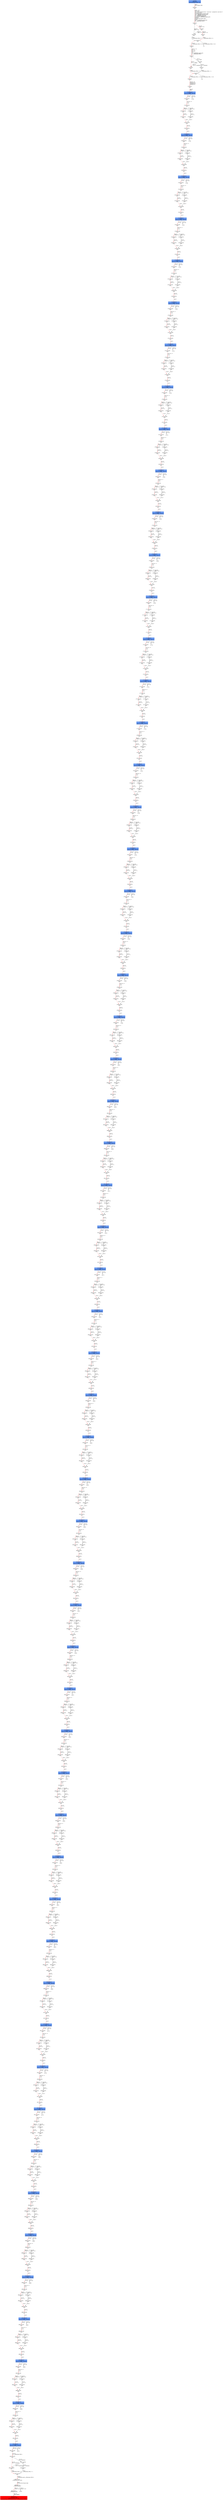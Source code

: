 digraph ARG {
node [style="filled" shape="box" color="white"]
0 [fillcolor="cornflowerblue" label="0 @ N20\nmain entry\nAbstractionState: ABS0: true\n" id="0"]
44 [label="44 @ N61\nmain\n" id="44"]
45 [label="45 @ N24\nmain\n" id="45"]
50 [label="50 @ N26\nmain\n" id="50"]
53 [label="53 @ N28\nmain\n" id="53"]
54 [label="54 @ N29\nmain\n" id="54"]
56 [label="56 @ N35\nmain\n" id="56"]
61 [label="61 @ N38\nmain\n" id="61"]
64 [label="64 @ N39\nmain\n" id="64"]
65 [label="65 @ N40\nmain\n" id="65"]
67 [label="67 @ N43\nmain\n" id="67"]
47333 [fillcolor="cornflowerblue" label="47333 @ N44\nmain\nAbstractionState: ABS3195\n" id="47333"]
47334 [label="47334 @ N45\nmain\n" id="47334"]
47353 [label="47353 @ N48\nmain\n" id="47353"]
47355 [label="47355 @ N50\nmain\n" id="47355"]
47356 [label="47356 @ N52\nmain\n" id="47356"]
47360 [label="47360 @ N49\nmain\n" id="47360"]
47361 [label="47361 @ N54\nmain\n" id="47361"]
47363 [fillcolor="cornflowerblue" label="47363 @ N44\nmain\nAbstractionState: ABS3197\n" id="47363"]
47364 [label="47364 @ N45\nmain\n" id="47364"]
47383 [label="47383 @ N48\nmain\n" id="47383"]
47385 [label="47385 @ N50\nmain\n" id="47385"]
47386 [label="47386 @ N52\nmain\n" id="47386"]
47390 [label="47390 @ N49\nmain\n" id="47390"]
47391 [label="47391 @ N54\nmain\n" id="47391"]
47393 [fillcolor="cornflowerblue" label="47393 @ N44\nmain\nAbstractionState: ABS3199\n" id="47393"]
47394 [label="47394 @ N45\nmain\n" id="47394"]
47413 [label="47413 @ N48\nmain\n" id="47413"]
47415 [label="47415 @ N50\nmain\n" id="47415"]
47416 [label="47416 @ N52\nmain\n" id="47416"]
47420 [label="47420 @ N49\nmain\n" id="47420"]
47421 [label="47421 @ N54\nmain\n" id="47421"]
47423 [fillcolor="cornflowerblue" label="47423 @ N44\nmain\nAbstractionState: ABS3201\n" id="47423"]
47424 [label="47424 @ N45\nmain\n" id="47424"]
47443 [label="47443 @ N48\nmain\n" id="47443"]
47445 [label="47445 @ N50\nmain\n" id="47445"]
47446 [label="47446 @ N52\nmain\n" id="47446"]
47450 [label="47450 @ N49\nmain\n" id="47450"]
47451 [label="47451 @ N54\nmain\n" id="47451"]
47453 [fillcolor="cornflowerblue" label="47453 @ N44\nmain\nAbstractionState: ABS3203\n" id="47453"]
47454 [label="47454 @ N45\nmain\n" id="47454"]
47473 [label="47473 @ N48\nmain\n" id="47473"]
47475 [label="47475 @ N50\nmain\n" id="47475"]
47476 [label="47476 @ N52\nmain\n" id="47476"]
47480 [label="47480 @ N49\nmain\n" id="47480"]
47481 [label="47481 @ N54\nmain\n" id="47481"]
47483 [fillcolor="cornflowerblue" label="47483 @ N44\nmain\nAbstractionState: ABS3205\n" id="47483"]
47484 [label="47484 @ N45\nmain\n" id="47484"]
47503 [label="47503 @ N48\nmain\n" id="47503"]
47505 [label="47505 @ N50\nmain\n" id="47505"]
47506 [label="47506 @ N52\nmain\n" id="47506"]
47510 [label="47510 @ N49\nmain\n" id="47510"]
47511 [label="47511 @ N54\nmain\n" id="47511"]
47513 [fillcolor="cornflowerblue" label="47513 @ N44\nmain\nAbstractionState: ABS3207\n" id="47513"]
47514 [label="47514 @ N45\nmain\n" id="47514"]
47533 [label="47533 @ N48\nmain\n" id="47533"]
47535 [label="47535 @ N50\nmain\n" id="47535"]
47536 [label="47536 @ N52\nmain\n" id="47536"]
47540 [label="47540 @ N49\nmain\n" id="47540"]
47541 [label="47541 @ N54\nmain\n" id="47541"]
47543 [fillcolor="cornflowerblue" label="47543 @ N44\nmain\nAbstractionState: ABS3209\n" id="47543"]
47544 [label="47544 @ N45\nmain\n" id="47544"]
47563 [label="47563 @ N48\nmain\n" id="47563"]
47565 [label="47565 @ N50\nmain\n" id="47565"]
47566 [label="47566 @ N52\nmain\n" id="47566"]
47570 [label="47570 @ N49\nmain\n" id="47570"]
47571 [label="47571 @ N54\nmain\n" id="47571"]
47573 [fillcolor="cornflowerblue" label="47573 @ N44\nmain\nAbstractionState: ABS3211\n" id="47573"]
47574 [label="47574 @ N45\nmain\n" id="47574"]
47593 [label="47593 @ N48\nmain\n" id="47593"]
47595 [label="47595 @ N50\nmain\n" id="47595"]
47596 [label="47596 @ N52\nmain\n" id="47596"]
47600 [label="47600 @ N49\nmain\n" id="47600"]
47601 [label="47601 @ N54\nmain\n" id="47601"]
47603 [fillcolor="cornflowerblue" label="47603 @ N44\nmain\nAbstractionState: ABS3213\n" id="47603"]
47604 [label="47604 @ N45\nmain\n" id="47604"]
47623 [label="47623 @ N48\nmain\n" id="47623"]
47625 [label="47625 @ N50\nmain\n" id="47625"]
47626 [label="47626 @ N52\nmain\n" id="47626"]
47630 [label="47630 @ N49\nmain\n" id="47630"]
47631 [label="47631 @ N54\nmain\n" id="47631"]
47633 [fillcolor="cornflowerblue" label="47633 @ N44\nmain\nAbstractionState: ABS3215\n" id="47633"]
47634 [label="47634 @ N45\nmain\n" id="47634"]
47653 [label="47653 @ N48\nmain\n" id="47653"]
47655 [label="47655 @ N50\nmain\n" id="47655"]
47656 [label="47656 @ N52\nmain\n" id="47656"]
47660 [label="47660 @ N49\nmain\n" id="47660"]
47661 [label="47661 @ N54\nmain\n" id="47661"]
47663 [fillcolor="cornflowerblue" label="47663 @ N44\nmain\nAbstractionState: ABS3217\n" id="47663"]
47664 [label="47664 @ N45\nmain\n" id="47664"]
47683 [label="47683 @ N48\nmain\n" id="47683"]
47685 [label="47685 @ N50\nmain\n" id="47685"]
47686 [label="47686 @ N52\nmain\n" id="47686"]
47690 [label="47690 @ N49\nmain\n" id="47690"]
47691 [label="47691 @ N54\nmain\n" id="47691"]
47693 [fillcolor="cornflowerblue" label="47693 @ N44\nmain\nAbstractionState: ABS3219\n" id="47693"]
47694 [label="47694 @ N45\nmain\n" id="47694"]
47713 [label="47713 @ N48\nmain\n" id="47713"]
47715 [label="47715 @ N50\nmain\n" id="47715"]
47716 [label="47716 @ N52\nmain\n" id="47716"]
47720 [label="47720 @ N49\nmain\n" id="47720"]
47721 [label="47721 @ N54\nmain\n" id="47721"]
47723 [fillcolor="cornflowerblue" label="47723 @ N44\nmain\nAbstractionState: ABS3221\n" id="47723"]
47724 [label="47724 @ N45\nmain\n" id="47724"]
47743 [label="47743 @ N48\nmain\n" id="47743"]
47745 [label="47745 @ N50\nmain\n" id="47745"]
47746 [label="47746 @ N52\nmain\n" id="47746"]
47750 [label="47750 @ N49\nmain\n" id="47750"]
47751 [label="47751 @ N54\nmain\n" id="47751"]
47753 [fillcolor="cornflowerblue" label="47753 @ N44\nmain\nAbstractionState: ABS3223\n" id="47753"]
47754 [label="47754 @ N45\nmain\n" id="47754"]
47773 [label="47773 @ N48\nmain\n" id="47773"]
47775 [label="47775 @ N50\nmain\n" id="47775"]
47776 [label="47776 @ N52\nmain\n" id="47776"]
47780 [label="47780 @ N49\nmain\n" id="47780"]
47781 [label="47781 @ N54\nmain\n" id="47781"]
47783 [fillcolor="cornflowerblue" label="47783 @ N44\nmain\nAbstractionState: ABS3225\n" id="47783"]
47784 [label="47784 @ N45\nmain\n" id="47784"]
47803 [label="47803 @ N48\nmain\n" id="47803"]
47805 [label="47805 @ N50\nmain\n" id="47805"]
47806 [label="47806 @ N52\nmain\n" id="47806"]
47810 [label="47810 @ N49\nmain\n" id="47810"]
47811 [label="47811 @ N54\nmain\n" id="47811"]
47813 [fillcolor="cornflowerblue" label="47813 @ N44\nmain\nAbstractionState: ABS3227\n" id="47813"]
47814 [label="47814 @ N45\nmain\n" id="47814"]
47833 [label="47833 @ N48\nmain\n" id="47833"]
47835 [label="47835 @ N50\nmain\n" id="47835"]
47836 [label="47836 @ N52\nmain\n" id="47836"]
47840 [label="47840 @ N49\nmain\n" id="47840"]
47841 [label="47841 @ N54\nmain\n" id="47841"]
47843 [fillcolor="cornflowerblue" label="47843 @ N44\nmain\nAbstractionState: ABS3229\n" id="47843"]
47844 [label="47844 @ N45\nmain\n" id="47844"]
47863 [label="47863 @ N48\nmain\n" id="47863"]
47865 [label="47865 @ N50\nmain\n" id="47865"]
47866 [label="47866 @ N52\nmain\n" id="47866"]
47870 [label="47870 @ N49\nmain\n" id="47870"]
47871 [label="47871 @ N54\nmain\n" id="47871"]
47873 [fillcolor="cornflowerblue" label="47873 @ N44\nmain\nAbstractionState: ABS3231\n" id="47873"]
47874 [label="47874 @ N45\nmain\n" id="47874"]
47893 [label="47893 @ N48\nmain\n" id="47893"]
47895 [label="47895 @ N50\nmain\n" id="47895"]
47896 [label="47896 @ N52\nmain\n" id="47896"]
47900 [label="47900 @ N49\nmain\n" id="47900"]
47901 [label="47901 @ N54\nmain\n" id="47901"]
47903 [fillcolor="cornflowerblue" label="47903 @ N44\nmain\nAbstractionState: ABS3233\n" id="47903"]
47904 [label="47904 @ N45\nmain\n" id="47904"]
47923 [label="47923 @ N48\nmain\n" id="47923"]
47925 [label="47925 @ N50\nmain\n" id="47925"]
47926 [label="47926 @ N52\nmain\n" id="47926"]
47930 [label="47930 @ N49\nmain\n" id="47930"]
47931 [label="47931 @ N54\nmain\n" id="47931"]
47933 [fillcolor="cornflowerblue" label="47933 @ N44\nmain\nAbstractionState: ABS3235\n" id="47933"]
47934 [label="47934 @ N45\nmain\n" id="47934"]
47953 [label="47953 @ N48\nmain\n" id="47953"]
47955 [label="47955 @ N50\nmain\n" id="47955"]
47956 [label="47956 @ N52\nmain\n" id="47956"]
47960 [label="47960 @ N49\nmain\n" id="47960"]
47961 [label="47961 @ N54\nmain\n" id="47961"]
47963 [fillcolor="cornflowerblue" label="47963 @ N44\nmain\nAbstractionState: ABS3237\n" id="47963"]
47964 [label="47964 @ N45\nmain\n" id="47964"]
47983 [label="47983 @ N48\nmain\n" id="47983"]
47985 [label="47985 @ N50\nmain\n" id="47985"]
47986 [label="47986 @ N52\nmain\n" id="47986"]
47990 [label="47990 @ N49\nmain\n" id="47990"]
47991 [label="47991 @ N54\nmain\n" id="47991"]
47993 [fillcolor="cornflowerblue" label="47993 @ N44\nmain\nAbstractionState: ABS3239\n" id="47993"]
47994 [label="47994 @ N45\nmain\n" id="47994"]
48013 [label="48013 @ N48\nmain\n" id="48013"]
48015 [label="48015 @ N50\nmain\n" id="48015"]
48016 [label="48016 @ N52\nmain\n" id="48016"]
48020 [label="48020 @ N49\nmain\n" id="48020"]
48021 [label="48021 @ N54\nmain\n" id="48021"]
48023 [fillcolor="cornflowerblue" label="48023 @ N44\nmain\nAbstractionState: ABS3241\n" id="48023"]
48024 [label="48024 @ N45\nmain\n" id="48024"]
48043 [label="48043 @ N48\nmain\n" id="48043"]
48045 [label="48045 @ N50\nmain\n" id="48045"]
48046 [label="48046 @ N52\nmain\n" id="48046"]
48050 [label="48050 @ N49\nmain\n" id="48050"]
48051 [label="48051 @ N54\nmain\n" id="48051"]
48053 [fillcolor="cornflowerblue" label="48053 @ N44\nmain\nAbstractionState: ABS3243\n" id="48053"]
48054 [label="48054 @ N45\nmain\n" id="48054"]
48073 [label="48073 @ N48\nmain\n" id="48073"]
48075 [label="48075 @ N50\nmain\n" id="48075"]
48076 [label="48076 @ N52\nmain\n" id="48076"]
48080 [label="48080 @ N49\nmain\n" id="48080"]
48081 [label="48081 @ N54\nmain\n" id="48081"]
48083 [fillcolor="cornflowerblue" label="48083 @ N44\nmain\nAbstractionState: ABS3245\n" id="48083"]
48084 [label="48084 @ N45\nmain\n" id="48084"]
48103 [label="48103 @ N48\nmain\n" id="48103"]
48105 [label="48105 @ N50\nmain\n" id="48105"]
48106 [label="48106 @ N52\nmain\n" id="48106"]
48110 [label="48110 @ N49\nmain\n" id="48110"]
48111 [label="48111 @ N54\nmain\n" id="48111"]
48113 [fillcolor="cornflowerblue" label="48113 @ N44\nmain\nAbstractionState: ABS3247\n" id="48113"]
48114 [label="48114 @ N45\nmain\n" id="48114"]
48133 [label="48133 @ N48\nmain\n" id="48133"]
48135 [label="48135 @ N50\nmain\n" id="48135"]
48136 [label="48136 @ N52\nmain\n" id="48136"]
48140 [label="48140 @ N49\nmain\n" id="48140"]
48141 [label="48141 @ N54\nmain\n" id="48141"]
48143 [fillcolor="cornflowerblue" label="48143 @ N44\nmain\nAbstractionState: ABS3249\n" id="48143"]
48144 [label="48144 @ N45\nmain\n" id="48144"]
48163 [label="48163 @ N48\nmain\n" id="48163"]
48165 [label="48165 @ N50\nmain\n" id="48165"]
48166 [label="48166 @ N52\nmain\n" id="48166"]
48170 [label="48170 @ N49\nmain\n" id="48170"]
48171 [label="48171 @ N54\nmain\n" id="48171"]
48173 [fillcolor="cornflowerblue" label="48173 @ N44\nmain\nAbstractionState: ABS3251\n" id="48173"]
48174 [label="48174 @ N45\nmain\n" id="48174"]
48193 [label="48193 @ N48\nmain\n" id="48193"]
48195 [label="48195 @ N50\nmain\n" id="48195"]
48196 [label="48196 @ N52\nmain\n" id="48196"]
48200 [label="48200 @ N49\nmain\n" id="48200"]
48201 [label="48201 @ N54\nmain\n" id="48201"]
48203 [fillcolor="cornflowerblue" label="48203 @ N44\nmain\nAbstractionState: ABS3253\n" id="48203"]
48204 [label="48204 @ N45\nmain\n" id="48204"]
48223 [label="48223 @ N48\nmain\n" id="48223"]
48225 [label="48225 @ N50\nmain\n" id="48225"]
48226 [label="48226 @ N52\nmain\n" id="48226"]
48230 [label="48230 @ N49\nmain\n" id="48230"]
48231 [label="48231 @ N54\nmain\n" id="48231"]
48233 [fillcolor="cornflowerblue" label="48233 @ N44\nmain\nAbstractionState: ABS3255\n" id="48233"]
48234 [label="48234 @ N45\nmain\n" id="48234"]
48253 [label="48253 @ N48\nmain\n" id="48253"]
48255 [label="48255 @ N50\nmain\n" id="48255"]
48256 [label="48256 @ N52\nmain\n" id="48256"]
48260 [label="48260 @ N49\nmain\n" id="48260"]
48261 [label="48261 @ N54\nmain\n" id="48261"]
48263 [fillcolor="cornflowerblue" label="48263 @ N44\nmain\nAbstractionState: ABS3257\n" id="48263"]
48264 [label="48264 @ N45\nmain\n" id="48264"]
48283 [label="48283 @ N48\nmain\n" id="48283"]
48285 [label="48285 @ N50\nmain\n" id="48285"]
48286 [label="48286 @ N52\nmain\n" id="48286"]
48290 [label="48290 @ N49\nmain\n" id="48290"]
48291 [label="48291 @ N54\nmain\n" id="48291"]
48293 [fillcolor="cornflowerblue" label="48293 @ N44\nmain\nAbstractionState: ABS3259\n" id="48293"]
48294 [label="48294 @ N45\nmain\n" id="48294"]
48313 [label="48313 @ N48\nmain\n" id="48313"]
48315 [label="48315 @ N50\nmain\n" id="48315"]
48316 [label="48316 @ N52\nmain\n" id="48316"]
48320 [label="48320 @ N49\nmain\n" id="48320"]
48321 [label="48321 @ N54\nmain\n" id="48321"]
48323 [fillcolor="cornflowerblue" label="48323 @ N44\nmain\nAbstractionState: ABS3261\n" id="48323"]
48324 [label="48324 @ N45\nmain\n" id="48324"]
48343 [label="48343 @ N48\nmain\n" id="48343"]
48345 [label="48345 @ N50\nmain\n" id="48345"]
48346 [label="48346 @ N52\nmain\n" id="48346"]
48350 [label="48350 @ N49\nmain\n" id="48350"]
48351 [label="48351 @ N54\nmain\n" id="48351"]
48353 [fillcolor="cornflowerblue" label="48353 @ N44\nmain\nAbstractionState: ABS3263\n" id="48353"]
48354 [label="48354 @ N45\nmain\n" id="48354"]
48373 [label="48373 @ N48\nmain\n" id="48373"]
48375 [label="48375 @ N50\nmain\n" id="48375"]
48376 [label="48376 @ N52\nmain\n" id="48376"]
48380 [label="48380 @ N49\nmain\n" id="48380"]
48381 [label="48381 @ N54\nmain\n" id="48381"]
48383 [fillcolor="cornflowerblue" label="48383 @ N44\nmain\nAbstractionState: ABS3265\n" id="48383"]
48384 [label="48384 @ N45\nmain\n" id="48384"]
48403 [label="48403 @ N48\nmain\n" id="48403"]
48405 [label="48405 @ N50\nmain\n" id="48405"]
48406 [label="48406 @ N52\nmain\n" id="48406"]
48410 [label="48410 @ N49\nmain\n" id="48410"]
48411 [label="48411 @ N54\nmain\n" id="48411"]
48413 [fillcolor="cornflowerblue" label="48413 @ N44\nmain\nAbstractionState: ABS3267\n" id="48413"]
48414 [label="48414 @ N45\nmain\n" id="48414"]
48433 [label="48433 @ N48\nmain\n" id="48433"]
48435 [label="48435 @ N50\nmain\n" id="48435"]
48436 [label="48436 @ N52\nmain\n" id="48436"]
48440 [label="48440 @ N49\nmain\n" id="48440"]
48441 [label="48441 @ N54\nmain\n" id="48441"]
48443 [fillcolor="cornflowerblue" label="48443 @ N44\nmain\nAbstractionState: ABS3269\n" id="48443"]
48444 [label="48444 @ N45\nmain\n" id="48444"]
48463 [label="48463 @ N48\nmain\n" id="48463"]
48465 [label="48465 @ N50\nmain\n" id="48465"]
48466 [label="48466 @ N52\nmain\n" id="48466"]
48470 [label="48470 @ N49\nmain\n" id="48470"]
48471 [label="48471 @ N54\nmain\n" id="48471"]
48473 [fillcolor="cornflowerblue" label="48473 @ N44\nmain\nAbstractionState: ABS3271\n" id="48473"]
48474 [label="48474 @ N45\nmain\n" id="48474"]
48493 [label="48493 @ N48\nmain\n" id="48493"]
48495 [label="48495 @ N50\nmain\n" id="48495"]
48496 [label="48496 @ N52\nmain\n" id="48496"]
48500 [label="48500 @ N49\nmain\n" id="48500"]
48501 [label="48501 @ N54\nmain\n" id="48501"]
48503 [fillcolor="cornflowerblue" label="48503 @ N44\nmain\nAbstractionState: ABS3273\n" id="48503"]
48504 [label="48504 @ N45\nmain\n" id="48504"]
48523 [label="48523 @ N48\nmain\n" id="48523"]
48525 [label="48525 @ N50\nmain\n" id="48525"]
48526 [label="48526 @ N52\nmain\n" id="48526"]
48530 [label="48530 @ N49\nmain\n" id="48530"]
48531 [label="48531 @ N54\nmain\n" id="48531"]
48533 [fillcolor="cornflowerblue" label="48533 @ N44\nmain\nAbstractionState: ABS3275\n" id="48533"]
48534 [label="48534 @ N45\nmain\n" id="48534"]
48553 [label="48553 @ N48\nmain\n" id="48553"]
48555 [label="48555 @ N50\nmain\n" id="48555"]
48556 [label="48556 @ N52\nmain\n" id="48556"]
48560 [label="48560 @ N49\nmain\n" id="48560"]
48561 [label="48561 @ N54\nmain\n" id="48561"]
48563 [fillcolor="cornflowerblue" label="48563 @ N44\nmain\nAbstractionState: ABS3277\n" id="48563"]
48564 [label="48564 @ N45\nmain\n" id="48564"]
48583 [label="48583 @ N48\nmain\n" id="48583"]
48585 [label="48585 @ N50\nmain\n" id="48585"]
48586 [label="48586 @ N52\nmain\n" id="48586"]
48590 [label="48590 @ N49\nmain\n" id="48590"]
48591 [label="48591 @ N54\nmain\n" id="48591"]
48593 [fillcolor="cornflowerblue" label="48593 @ N44\nmain\nAbstractionState: ABS3279\n" id="48593"]
48594 [label="48594 @ N45\nmain\n" id="48594"]
48613 [label="48613 @ N48\nmain\n" id="48613"]
48615 [label="48615 @ N50\nmain\n" id="48615"]
48616 [label="48616 @ N52\nmain\n" id="48616"]
48620 [label="48620 @ N49\nmain\n" id="48620"]
48621 [label="48621 @ N54\nmain\n" id="48621"]
48623 [fillcolor="cornflowerblue" label="48623 @ N44\nmain\nAbstractionState: ABS3281\n" id="48623"]
48624 [label="48624 @ N45\nmain\n" id="48624"]
48643 [label="48643 @ N48\nmain\n" id="48643"]
48645 [label="48645 @ N50\nmain\n" id="48645"]
48646 [label="48646 @ N52\nmain\n" id="48646"]
48650 [label="48650 @ N49\nmain\n" id="48650"]
48651 [label="48651 @ N54\nmain\n" id="48651"]
48653 [fillcolor="cornflowerblue" label="48653 @ N44\nmain\nAbstractionState: ABS3283\n" id="48653"]
48654 [label="48654 @ N45\nmain\n" id="48654"]
48673 [label="48673 @ N48\nmain\n" id="48673"]
48675 [label="48675 @ N50\nmain\n" id="48675"]
48676 [label="48676 @ N52\nmain\n" id="48676"]
48680 [label="48680 @ N49\nmain\n" id="48680"]
48681 [label="48681 @ N54\nmain\n" id="48681"]
48683 [fillcolor="cornflowerblue" label="48683 @ N44\nmain\nAbstractionState: ABS3285\n" id="48683"]
48684 [label="48684 @ N45\nmain\n" id="48684"]
48703 [label="48703 @ N48\nmain\n" id="48703"]
48705 [label="48705 @ N50\nmain\n" id="48705"]
48706 [label="48706 @ N52\nmain\n" id="48706"]
48710 [label="48710 @ N49\nmain\n" id="48710"]
48711 [label="48711 @ N54\nmain\n" id="48711"]
48713 [fillcolor="cornflowerblue" label="48713 @ N44\nmain\nAbstractionState: ABS3287\n" id="48713"]
48714 [label="48714 @ N45\nmain\n" id="48714"]
48733 [label="48733 @ N48\nmain\n" id="48733"]
48735 [label="48735 @ N50\nmain\n" id="48735"]
48736 [label="48736 @ N52\nmain\n" id="48736"]
48740 [label="48740 @ N49\nmain\n" id="48740"]
48741 [label="48741 @ N54\nmain\n" id="48741"]
48743 [fillcolor="cornflowerblue" label="48743 @ N44\nmain\nAbstractionState: ABS3289\n" id="48743"]
48744 [label="48744 @ N45\nmain\n" id="48744"]
48763 [label="48763 @ N48\nmain\n" id="48763"]
48765 [label="48765 @ N50\nmain\n" id="48765"]
48766 [label="48766 @ N52\nmain\n" id="48766"]
48770 [label="48770 @ N49\nmain\n" id="48770"]
48771 [label="48771 @ N54\nmain\n" id="48771"]
48773 [fillcolor="cornflowerblue" label="48773 @ N44\nmain\nAbstractionState: ABS3291\n" id="48773"]
48774 [label="48774 @ N45\nmain\n" id="48774"]
48793 [label="48793 @ N48\nmain\n" id="48793"]
48795 [label="48795 @ N50\nmain\n" id="48795"]
48796 [label="48796 @ N52\nmain\n" id="48796"]
48800 [label="48800 @ N49\nmain\n" id="48800"]
48801 [label="48801 @ N54\nmain\n" id="48801"]
48803 [fillcolor="cornflowerblue" label="48803 @ N44\nmain\nAbstractionState: ABS3293\n" id="48803"]
48804 [label="48804 @ N45\nmain\n" id="48804"]
48823 [label="48823 @ N48\nmain\n" id="48823"]
48825 [label="48825 @ N50\nmain\n" id="48825"]
48826 [label="48826 @ N52\nmain\n" id="48826"]
48830 [label="48830 @ N49\nmain\n" id="48830"]
48831 [label="48831 @ N54\nmain\n" id="48831"]
48833 [fillcolor="cornflowerblue" label="48833 @ N44\nmain\nAbstractionState: ABS3295\n" id="48833"]
48834 [label="48834 @ N45\nmain\n" id="48834"]
48853 [label="48853 @ N48\nmain\n" id="48853"]
48855 [label="48855 @ N50\nmain\n" id="48855"]
48856 [label="48856 @ N52\nmain\n" id="48856"]
48860 [label="48860 @ N49\nmain\n" id="48860"]
48861 [label="48861 @ N54\nmain\n" id="48861"]
48863 [fillcolor="cornflowerblue" label="48863 @ N44\nmain\nAbstractionState: ABS3297\n" id="48863"]
48864 [label="48864 @ N45\nmain\n" id="48864"]
48883 [label="48883 @ N48\nmain\n" id="48883"]
48885 [label="48885 @ N50\nmain\n" id="48885"]
48886 [label="48886 @ N52\nmain\n" id="48886"]
48890 [label="48890 @ N49\nmain\n" id="48890"]
48891 [label="48891 @ N54\nmain\n" id="48891"]
48893 [fillcolor="cornflowerblue" label="48893 @ N44\nmain\nAbstractionState: ABS3299\n" id="48893"]
48894 [label="48894 @ N45\nmain\n" id="48894"]
48913 [label="48913 @ N48\nmain\n" id="48913"]
48915 [label="48915 @ N50\nmain\n" id="48915"]
48916 [label="48916 @ N52\nmain\n" id="48916"]
48920 [label="48920 @ N49\nmain\n" id="48920"]
48921 [label="48921 @ N54\nmain\n" id="48921"]
48923 [fillcolor="cornflowerblue" label="48923 @ N44\nmain\nAbstractionState: ABS3301\n" id="48923"]
48924 [label="48924 @ N45\nmain\n" id="48924"]
48943 [label="48943 @ N48\nmain\n" id="48943"]
48945 [label="48945 @ N50\nmain\n" id="48945"]
48946 [label="48946 @ N52\nmain\n" id="48946"]
48950 [label="48950 @ N49\nmain\n" id="48950"]
48951 [label="48951 @ N54\nmain\n" id="48951"]
48953 [fillcolor="cornflowerblue" label="48953 @ N44\nmain\nAbstractionState: ABS3303\n" id="48953"]
48954 [label="48954 @ N45\nmain\n" id="48954"]
48973 [label="48973 @ N48\nmain\n" id="48973"]
48975 [label="48975 @ N50\nmain\n" id="48975"]
48976 [label="48976 @ N52\nmain\n" id="48976"]
48980 [label="48980 @ N49\nmain\n" id="48980"]
48981 [label="48981 @ N54\nmain\n" id="48981"]
48983 [fillcolor="cornflowerblue" label="48983 @ N44\nmain\nAbstractionState: ABS3305\n" id="48983"]
48984 [label="48984 @ N45\nmain\n" id="48984"]
49003 [label="49003 @ N48\nmain\n" id="49003"]
49005 [label="49005 @ N50\nmain\n" id="49005"]
49006 [label="49006 @ N52\nmain\n" id="49006"]
49010 [label="49010 @ N49\nmain\n" id="49010"]
49011 [label="49011 @ N54\nmain\n" id="49011"]
49013 [fillcolor="cornflowerblue" label="49013 @ N44\nmain\nAbstractionState: ABS3307\n" id="49013"]
49015 [label="49015 @ N46\nmain\n" id="49015"]
49016 [label="49016 @ N55\nmain\n" id="49016"]
49021 [label="49021 @ N58\nmain\n" id="49021"]
49024 [label="49024 @ N59\nmain\n" id="49024"]
49025 [label="49025 @ N11\n__VERIFIER_assert entry\n" id="49025"]
49026 [label="49026 @ N12\n__VERIFIER_assert\n" id="49026"]
49027 [label="49027 @ N14\n__VERIFIER_assert\n" id="49027"]
49030 [fillcolor="red" label="49030 @ N15\n__VERIFIER_assert\nAbstractionState: ABS3308\n AutomatonState: ErrorLabelAutomaton: _predefinedState_ERROR\n" id="49030"]
49017 [label="49017 @ N56\nmain\n" id="49017"]
49019 [label="49019 @ N57\nmain\n" id="49019"]
49004 [label="49004 @ N51\nmain\n" id="49004"]
49008 [label="49008 @ N53\nmain\n" id="49008"]
48974 [label="48974 @ N51\nmain\n" id="48974"]
48978 [label="48978 @ N53\nmain\n" id="48978"]
48944 [label="48944 @ N51\nmain\n" id="48944"]
48948 [label="48948 @ N53\nmain\n" id="48948"]
48914 [label="48914 @ N51\nmain\n" id="48914"]
48918 [label="48918 @ N53\nmain\n" id="48918"]
48884 [label="48884 @ N51\nmain\n" id="48884"]
48888 [label="48888 @ N53\nmain\n" id="48888"]
48854 [label="48854 @ N51\nmain\n" id="48854"]
48858 [label="48858 @ N53\nmain\n" id="48858"]
48824 [label="48824 @ N51\nmain\n" id="48824"]
48828 [label="48828 @ N53\nmain\n" id="48828"]
48794 [label="48794 @ N51\nmain\n" id="48794"]
48798 [label="48798 @ N53\nmain\n" id="48798"]
48764 [label="48764 @ N51\nmain\n" id="48764"]
48768 [label="48768 @ N53\nmain\n" id="48768"]
48734 [label="48734 @ N51\nmain\n" id="48734"]
48738 [label="48738 @ N53\nmain\n" id="48738"]
48704 [label="48704 @ N51\nmain\n" id="48704"]
48708 [label="48708 @ N53\nmain\n" id="48708"]
48674 [label="48674 @ N51\nmain\n" id="48674"]
48678 [label="48678 @ N53\nmain\n" id="48678"]
48644 [label="48644 @ N51\nmain\n" id="48644"]
48648 [label="48648 @ N53\nmain\n" id="48648"]
48614 [label="48614 @ N51\nmain\n" id="48614"]
48618 [label="48618 @ N53\nmain\n" id="48618"]
48584 [label="48584 @ N51\nmain\n" id="48584"]
48588 [label="48588 @ N53\nmain\n" id="48588"]
48554 [label="48554 @ N51\nmain\n" id="48554"]
48558 [label="48558 @ N53\nmain\n" id="48558"]
48524 [label="48524 @ N51\nmain\n" id="48524"]
48528 [label="48528 @ N53\nmain\n" id="48528"]
48494 [label="48494 @ N51\nmain\n" id="48494"]
48498 [label="48498 @ N53\nmain\n" id="48498"]
48464 [label="48464 @ N51\nmain\n" id="48464"]
48468 [label="48468 @ N53\nmain\n" id="48468"]
48434 [label="48434 @ N51\nmain\n" id="48434"]
48438 [label="48438 @ N53\nmain\n" id="48438"]
48404 [label="48404 @ N51\nmain\n" id="48404"]
48408 [label="48408 @ N53\nmain\n" id="48408"]
48374 [label="48374 @ N51\nmain\n" id="48374"]
48378 [label="48378 @ N53\nmain\n" id="48378"]
48344 [label="48344 @ N51\nmain\n" id="48344"]
48348 [label="48348 @ N53\nmain\n" id="48348"]
48314 [label="48314 @ N51\nmain\n" id="48314"]
48318 [label="48318 @ N53\nmain\n" id="48318"]
48284 [label="48284 @ N51\nmain\n" id="48284"]
48288 [label="48288 @ N53\nmain\n" id="48288"]
48254 [label="48254 @ N51\nmain\n" id="48254"]
48258 [label="48258 @ N53\nmain\n" id="48258"]
48224 [label="48224 @ N51\nmain\n" id="48224"]
48228 [label="48228 @ N53\nmain\n" id="48228"]
48194 [label="48194 @ N51\nmain\n" id="48194"]
48198 [label="48198 @ N53\nmain\n" id="48198"]
48164 [label="48164 @ N51\nmain\n" id="48164"]
48168 [label="48168 @ N53\nmain\n" id="48168"]
48134 [label="48134 @ N51\nmain\n" id="48134"]
48138 [label="48138 @ N53\nmain\n" id="48138"]
48104 [label="48104 @ N51\nmain\n" id="48104"]
48108 [label="48108 @ N53\nmain\n" id="48108"]
48074 [label="48074 @ N51\nmain\n" id="48074"]
48078 [label="48078 @ N53\nmain\n" id="48078"]
48044 [label="48044 @ N51\nmain\n" id="48044"]
48048 [label="48048 @ N53\nmain\n" id="48048"]
48014 [label="48014 @ N51\nmain\n" id="48014"]
48018 [label="48018 @ N53\nmain\n" id="48018"]
47984 [label="47984 @ N51\nmain\n" id="47984"]
47988 [label="47988 @ N53\nmain\n" id="47988"]
47954 [label="47954 @ N51\nmain\n" id="47954"]
47958 [label="47958 @ N53\nmain\n" id="47958"]
47924 [label="47924 @ N51\nmain\n" id="47924"]
47928 [label="47928 @ N53\nmain\n" id="47928"]
47894 [label="47894 @ N51\nmain\n" id="47894"]
47898 [label="47898 @ N53\nmain\n" id="47898"]
47864 [label="47864 @ N51\nmain\n" id="47864"]
47868 [label="47868 @ N53\nmain\n" id="47868"]
47834 [label="47834 @ N51\nmain\n" id="47834"]
47838 [label="47838 @ N53\nmain\n" id="47838"]
47804 [label="47804 @ N51\nmain\n" id="47804"]
47808 [label="47808 @ N53\nmain\n" id="47808"]
47774 [label="47774 @ N51\nmain\n" id="47774"]
47778 [label="47778 @ N53\nmain\n" id="47778"]
47744 [label="47744 @ N51\nmain\n" id="47744"]
47748 [label="47748 @ N53\nmain\n" id="47748"]
47714 [label="47714 @ N51\nmain\n" id="47714"]
47718 [label="47718 @ N53\nmain\n" id="47718"]
47684 [label="47684 @ N51\nmain\n" id="47684"]
47688 [label="47688 @ N53\nmain\n" id="47688"]
47654 [label="47654 @ N51\nmain\n" id="47654"]
47658 [label="47658 @ N53\nmain\n" id="47658"]
47624 [label="47624 @ N51\nmain\n" id="47624"]
47628 [label="47628 @ N53\nmain\n" id="47628"]
47594 [label="47594 @ N51\nmain\n" id="47594"]
47598 [label="47598 @ N53\nmain\n" id="47598"]
47564 [label="47564 @ N51\nmain\n" id="47564"]
47568 [label="47568 @ N53\nmain\n" id="47568"]
47534 [label="47534 @ N51\nmain\n" id="47534"]
47538 [label="47538 @ N53\nmain\n" id="47538"]
47504 [label="47504 @ N51\nmain\n" id="47504"]
47508 [label="47508 @ N53\nmain\n" id="47508"]
47474 [label="47474 @ N51\nmain\n" id="47474"]
47478 [label="47478 @ N53\nmain\n" id="47478"]
47444 [label="47444 @ N51\nmain\n" id="47444"]
47448 [label="47448 @ N53\nmain\n" id="47448"]
47414 [label="47414 @ N51\nmain\n" id="47414"]
47418 [label="47418 @ N53\nmain\n" id="47418"]
47384 [label="47384 @ N51\nmain\n" id="47384"]
47388 [label="47388 @ N53\nmain\n" id="47388"]
47354 [label="47354 @ N51\nmain\n" id="47354"]
47358 [label="47358 @ N53\nmain\n" id="47358"]
57 [label="57 @ N36\nmain\n" id="57"]
59 [label="59 @ N37\nmain\n" id="59"]
47 [label="47 @ N25\nmain\n" id="47"]
49 [label="49 @ N27\nmain\n" id="49"]
0 -> 44 [color="red" label="Line 0: \lINIT GLOBAL VARS\l" id="0 -> 44"]
44 -> 45 [color="red" label="Lines 7 - 26: \lvoid abort();\lvoid __assert_fail(const char *, const char *, unsigned int, const char *);\lvoid reach_error();\lvoid assume_abort_if_not(int cond);\lvoid __VERIFIER_assert(int cond);\lvoid __VERIFIER_assume(int);\lint __VERIFIER_nondet_int();\lunsigned int __VERIFIER_nondet_uint();\lint main();\lFunction start dummy edge\lint flag;\lflag = __VERIFIER_nondet_int();\lint __CPAchecker_TMP_0;\l" id="44 -> 45"]
45 -> 47 [color="red" label="Line 26: \l[!(flag == 0)]\l" id="45 -> 47"]
45 -> 50 [label="Line 26: \l[flag == 0]\l" id="45 -> 50"]
50 -> 53 [label="Line 0: \l__CPAchecker_TMP_0 = 1;\l" id="50 -> 53"]
53 -> 54 [color="red" label="Line 26: \l[__CPAchecker_TMP_0 != 0]\l" id="53 -> 54"]
53 -> 55 [label="Line 26: \l[!(__CPAchecker_TMP_0 != 0)]\l" id="53 -> 55"]
54 -> 56 [color="red" label="Lines 27 - 31: \lint i = 0;\lint x = 0;\lint y = 0;\lint n;\ln = __VERIFIER_nondet_int();\lint __CPAchecker_TMP_1;\l" id="54 -> 56"]
56 -> 57 [label="Line 31: \l[n >= 1000]\l" id="56 -> 57"]
56 -> 61 [color="red" label="Line 31: \l[!(n >= 1000)]\l" id="56 -> 61"]
61 -> 64 [color="red" label="Line 0: \l__CPAchecker_TMP_1 = 0;\l" id="61 -> 64"]
64 -> 65 [color="red" label="Line 31: \l[__CPAchecker_TMP_1 != 0]\l" id="64 -> 65"]
64 -> 66 [label="Line 31: \l[!(__CPAchecker_TMP_1 != 0)]\l" id="64 -> 66"]
65 -> 67 [color="red" label="Lines 33 - 33: \lunsigned int a;\lunsigned int b;\lunsigned int r;\l" id="65 -> 67"]
67 -> 47333 [color="red" label="Line 35: \lwhile\l" id="67 -> 47333"]
47333 -> 47334 [color="red" label="Line 35: \l[i < n]\l" id="47333 -> 47334"]
47333 -> 47335 [label="Line 35: \l[!(i < n)]\l" id="47333 -> 47335"]
47334 -> 47353 [color="red" label="Lines 36 - 37: \lx = x;\ly = y;\l" id="47334 -> 47353"]
47353 -> 47354 [label="Line 38: \l[flag == 0]\l" id="47353 -> 47354"]
47353 -> 47355 [color="red" label="Line 38: \l[!(flag == 0)]\l" id="47353 -> 47355"]
47355 -> 47356 [color="red" label="Line 39: \lx = x + 3;\l" id="47355 -> 47356"]
47356 -> 47360 [color="red" label="Line 0: \l\l" id="47356 -> 47360"]
47360 -> 47361 [color="red" label="Line 43: \li = i + 1;\l" id="47360 -> 47361"]
47361 -> 47363 [color="red" label="Line 0: \l\l" id="47361 -> 47363"]
47363 -> 47364 [color="red" label="Line 35: \l[i < n]\l" id="47363 -> 47364"]
47363 -> 47365 [label="Line 35: \l[!(i < n)]\l" id="47363 -> 47365"]
47364 -> 47383 [color="red" label="Lines 36 - 37: \lx = x;\ly = y;\l" id="47364 -> 47383"]
47383 -> 47384 [label="Line 38: \l[flag == 0]\l" id="47383 -> 47384"]
47383 -> 47385 [color="red" label="Line 38: \l[!(flag == 0)]\l" id="47383 -> 47385"]
47385 -> 47386 [color="red" label="Line 39: \lx = x + 3;\l" id="47385 -> 47386"]
47386 -> 47390 [color="red" label="Line 0: \l\l" id="47386 -> 47390"]
47390 -> 47391 [color="red" label="Line 43: \li = i + 1;\l" id="47390 -> 47391"]
47391 -> 47393 [color="red" label="Line 0: \l\l" id="47391 -> 47393"]
47393 -> 47394 [color="red" label="Line 35: \l[i < n]\l" id="47393 -> 47394"]
47393 -> 47395 [label="Line 35: \l[!(i < n)]\l" id="47393 -> 47395"]
47394 -> 47413 [color="red" label="Lines 36 - 37: \lx = x;\ly = y;\l" id="47394 -> 47413"]
47413 -> 47414 [label="Line 38: \l[flag == 0]\l" id="47413 -> 47414"]
47413 -> 47415 [color="red" label="Line 38: \l[!(flag == 0)]\l" id="47413 -> 47415"]
47415 -> 47416 [color="red" label="Line 39: \lx = x + 3;\l" id="47415 -> 47416"]
47416 -> 47420 [color="red" label="Line 0: \l\l" id="47416 -> 47420"]
47420 -> 47421 [color="red" label="Line 43: \li = i + 1;\l" id="47420 -> 47421"]
47421 -> 47423 [color="red" label="Line 0: \l\l" id="47421 -> 47423"]
47423 -> 47424 [color="red" label="Line 35: \l[i < n]\l" id="47423 -> 47424"]
47423 -> 47425 [label="Line 35: \l[!(i < n)]\l" id="47423 -> 47425"]
47424 -> 47443 [color="red" label="Lines 36 - 37: \lx = x;\ly = y;\l" id="47424 -> 47443"]
47443 -> 47444 [label="Line 38: \l[flag == 0]\l" id="47443 -> 47444"]
47443 -> 47445 [color="red" label="Line 38: \l[!(flag == 0)]\l" id="47443 -> 47445"]
47445 -> 47446 [color="red" label="Line 39: \lx = x + 3;\l" id="47445 -> 47446"]
47446 -> 47450 [color="red" label="Line 0: \l\l" id="47446 -> 47450"]
47450 -> 47451 [color="red" label="Line 43: \li = i + 1;\l" id="47450 -> 47451"]
47451 -> 47453 [color="red" label="Line 0: \l\l" id="47451 -> 47453"]
47453 -> 47454 [color="red" label="Line 35: \l[i < n]\l" id="47453 -> 47454"]
47453 -> 47455 [label="Line 35: \l[!(i < n)]\l" id="47453 -> 47455"]
47454 -> 47473 [color="red" label="Lines 36 - 37: \lx = x;\ly = y;\l" id="47454 -> 47473"]
47473 -> 47474 [label="Line 38: \l[flag == 0]\l" id="47473 -> 47474"]
47473 -> 47475 [color="red" label="Line 38: \l[!(flag == 0)]\l" id="47473 -> 47475"]
47475 -> 47476 [color="red" label="Line 39: \lx = x + 3;\l" id="47475 -> 47476"]
47476 -> 47480 [color="red" label="Line 0: \l\l" id="47476 -> 47480"]
47480 -> 47481 [color="red" label="Line 43: \li = i + 1;\l" id="47480 -> 47481"]
47481 -> 47483 [color="red" label="Line 0: \l\l" id="47481 -> 47483"]
47483 -> 47484 [color="red" label="Line 35: \l[i < n]\l" id="47483 -> 47484"]
47483 -> 47485 [label="Line 35: \l[!(i < n)]\l" id="47483 -> 47485"]
47484 -> 47503 [color="red" label="Lines 36 - 37: \lx = x;\ly = y;\l" id="47484 -> 47503"]
47503 -> 47504 [label="Line 38: \l[flag == 0]\l" id="47503 -> 47504"]
47503 -> 47505 [color="red" label="Line 38: \l[!(flag == 0)]\l" id="47503 -> 47505"]
47505 -> 47506 [color="red" label="Line 39: \lx = x + 3;\l" id="47505 -> 47506"]
47506 -> 47510 [color="red" label="Line 0: \l\l" id="47506 -> 47510"]
47510 -> 47511 [color="red" label="Line 43: \li = i + 1;\l" id="47510 -> 47511"]
47511 -> 47513 [color="red" label="Line 0: \l\l" id="47511 -> 47513"]
47513 -> 47514 [color="red" label="Line 35: \l[i < n]\l" id="47513 -> 47514"]
47513 -> 47515 [label="Line 35: \l[!(i < n)]\l" id="47513 -> 47515"]
47514 -> 47533 [color="red" label="Lines 36 - 37: \lx = x;\ly = y;\l" id="47514 -> 47533"]
47533 -> 47534 [label="Line 38: \l[flag == 0]\l" id="47533 -> 47534"]
47533 -> 47535 [color="red" label="Line 38: \l[!(flag == 0)]\l" id="47533 -> 47535"]
47535 -> 47536 [color="red" label="Line 39: \lx = x + 3;\l" id="47535 -> 47536"]
47536 -> 47540 [color="red" label="Line 0: \l\l" id="47536 -> 47540"]
47540 -> 47541 [color="red" label="Line 43: \li = i + 1;\l" id="47540 -> 47541"]
47541 -> 47543 [color="red" label="Line 0: \l\l" id="47541 -> 47543"]
47543 -> 47544 [color="red" label="Line 35: \l[i < n]\l" id="47543 -> 47544"]
47543 -> 47545 [label="Line 35: \l[!(i < n)]\l" id="47543 -> 47545"]
47544 -> 47563 [color="red" label="Lines 36 - 37: \lx = x;\ly = y;\l" id="47544 -> 47563"]
47563 -> 47564 [label="Line 38: \l[flag == 0]\l" id="47563 -> 47564"]
47563 -> 47565 [color="red" label="Line 38: \l[!(flag == 0)]\l" id="47563 -> 47565"]
47565 -> 47566 [color="red" label="Line 39: \lx = x + 3;\l" id="47565 -> 47566"]
47566 -> 47570 [color="red" label="Line 0: \l\l" id="47566 -> 47570"]
47570 -> 47571 [color="red" label="Line 43: \li = i + 1;\l" id="47570 -> 47571"]
47571 -> 47573 [color="red" label="Line 0: \l\l" id="47571 -> 47573"]
47573 -> 47574 [color="red" label="Line 35: \l[i < n]\l" id="47573 -> 47574"]
47573 -> 47575 [label="Line 35: \l[!(i < n)]\l" id="47573 -> 47575"]
47574 -> 47593 [color="red" label="Lines 36 - 37: \lx = x;\ly = y;\l" id="47574 -> 47593"]
47593 -> 47594 [label="Line 38: \l[flag == 0]\l" id="47593 -> 47594"]
47593 -> 47595 [color="red" label="Line 38: \l[!(flag == 0)]\l" id="47593 -> 47595"]
47595 -> 47596 [color="red" label="Line 39: \lx = x + 3;\l" id="47595 -> 47596"]
47596 -> 47600 [color="red" label="Line 0: \l\l" id="47596 -> 47600"]
47600 -> 47601 [color="red" label="Line 43: \li = i + 1;\l" id="47600 -> 47601"]
47601 -> 47603 [color="red" label="Line 0: \l\l" id="47601 -> 47603"]
47603 -> 47604 [color="red" label="Line 35: \l[i < n]\l" id="47603 -> 47604"]
47603 -> 47605 [label="Line 35: \l[!(i < n)]\l" id="47603 -> 47605"]
47604 -> 47623 [color="red" label="Lines 36 - 37: \lx = x;\ly = y;\l" id="47604 -> 47623"]
47623 -> 47624 [label="Line 38: \l[flag == 0]\l" id="47623 -> 47624"]
47623 -> 47625 [color="red" label="Line 38: \l[!(flag == 0)]\l" id="47623 -> 47625"]
47625 -> 47626 [color="red" label="Line 39: \lx = x + 3;\l" id="47625 -> 47626"]
47626 -> 47630 [color="red" label="Line 0: \l\l" id="47626 -> 47630"]
47630 -> 47631 [color="red" label="Line 43: \li = i + 1;\l" id="47630 -> 47631"]
47631 -> 47633 [color="red" label="Line 0: \l\l" id="47631 -> 47633"]
47633 -> 47634 [color="red" label="Line 35: \l[i < n]\l" id="47633 -> 47634"]
47633 -> 47635 [label="Line 35: \l[!(i < n)]\l" id="47633 -> 47635"]
47634 -> 47653 [color="red" label="Lines 36 - 37: \lx = x;\ly = y;\l" id="47634 -> 47653"]
47653 -> 47654 [label="Line 38: \l[flag == 0]\l" id="47653 -> 47654"]
47653 -> 47655 [color="red" label="Line 38: \l[!(flag == 0)]\l" id="47653 -> 47655"]
47655 -> 47656 [color="red" label="Line 39: \lx = x + 3;\l" id="47655 -> 47656"]
47656 -> 47660 [color="red" label="Line 0: \l\l" id="47656 -> 47660"]
47660 -> 47661 [color="red" label="Line 43: \li = i + 1;\l" id="47660 -> 47661"]
47661 -> 47663 [color="red" label="Line 0: \l\l" id="47661 -> 47663"]
47663 -> 47664 [color="red" label="Line 35: \l[i < n]\l" id="47663 -> 47664"]
47663 -> 47665 [label="Line 35: \l[!(i < n)]\l" id="47663 -> 47665"]
47664 -> 47683 [color="red" label="Lines 36 - 37: \lx = x;\ly = y;\l" id="47664 -> 47683"]
47683 -> 47684 [label="Line 38: \l[flag == 0]\l" id="47683 -> 47684"]
47683 -> 47685 [color="red" label="Line 38: \l[!(flag == 0)]\l" id="47683 -> 47685"]
47685 -> 47686 [color="red" label="Line 39: \lx = x + 3;\l" id="47685 -> 47686"]
47686 -> 47690 [color="red" label="Line 0: \l\l" id="47686 -> 47690"]
47690 -> 47691 [color="red" label="Line 43: \li = i + 1;\l" id="47690 -> 47691"]
47691 -> 47693 [color="red" label="Line 0: \l\l" id="47691 -> 47693"]
47693 -> 47694 [color="red" label="Line 35: \l[i < n]\l" id="47693 -> 47694"]
47693 -> 47695 [label="Line 35: \l[!(i < n)]\l" id="47693 -> 47695"]
47694 -> 47713 [color="red" label="Lines 36 - 37: \lx = x;\ly = y;\l" id="47694 -> 47713"]
47713 -> 47714 [label="Line 38: \l[flag == 0]\l" id="47713 -> 47714"]
47713 -> 47715 [color="red" label="Line 38: \l[!(flag == 0)]\l" id="47713 -> 47715"]
47715 -> 47716 [color="red" label="Line 39: \lx = x + 3;\l" id="47715 -> 47716"]
47716 -> 47720 [color="red" label="Line 0: \l\l" id="47716 -> 47720"]
47720 -> 47721 [color="red" label="Line 43: \li = i + 1;\l" id="47720 -> 47721"]
47721 -> 47723 [color="red" label="Line 0: \l\l" id="47721 -> 47723"]
47723 -> 47724 [color="red" label="Line 35: \l[i < n]\l" id="47723 -> 47724"]
47723 -> 47725 [label="Line 35: \l[!(i < n)]\l" id="47723 -> 47725"]
47724 -> 47743 [color="red" label="Lines 36 - 37: \lx = x;\ly = y;\l" id="47724 -> 47743"]
47743 -> 47744 [label="Line 38: \l[flag == 0]\l" id="47743 -> 47744"]
47743 -> 47745 [color="red" label="Line 38: \l[!(flag == 0)]\l" id="47743 -> 47745"]
47745 -> 47746 [color="red" label="Line 39: \lx = x + 3;\l" id="47745 -> 47746"]
47746 -> 47750 [color="red" label="Line 0: \l\l" id="47746 -> 47750"]
47750 -> 47751 [color="red" label="Line 43: \li = i + 1;\l" id="47750 -> 47751"]
47751 -> 47753 [color="red" label="Line 0: \l\l" id="47751 -> 47753"]
47753 -> 47754 [color="red" label="Line 35: \l[i < n]\l" id="47753 -> 47754"]
47753 -> 47755 [label="Line 35: \l[!(i < n)]\l" id="47753 -> 47755"]
47754 -> 47773 [color="red" label="Lines 36 - 37: \lx = x;\ly = y;\l" id="47754 -> 47773"]
47773 -> 47774 [label="Line 38: \l[flag == 0]\l" id="47773 -> 47774"]
47773 -> 47775 [color="red" label="Line 38: \l[!(flag == 0)]\l" id="47773 -> 47775"]
47775 -> 47776 [color="red" label="Line 39: \lx = x + 3;\l" id="47775 -> 47776"]
47776 -> 47780 [color="red" label="Line 0: \l\l" id="47776 -> 47780"]
47780 -> 47781 [color="red" label="Line 43: \li = i + 1;\l" id="47780 -> 47781"]
47781 -> 47783 [color="red" label="Line 0: \l\l" id="47781 -> 47783"]
47783 -> 47784 [color="red" label="Line 35: \l[i < n]\l" id="47783 -> 47784"]
47783 -> 47785 [label="Line 35: \l[!(i < n)]\l" id="47783 -> 47785"]
47784 -> 47803 [color="red" label="Lines 36 - 37: \lx = x;\ly = y;\l" id="47784 -> 47803"]
47803 -> 47804 [label="Line 38: \l[flag == 0]\l" id="47803 -> 47804"]
47803 -> 47805 [color="red" label="Line 38: \l[!(flag == 0)]\l" id="47803 -> 47805"]
47805 -> 47806 [color="red" label="Line 39: \lx = x + 3;\l" id="47805 -> 47806"]
47806 -> 47810 [color="red" label="Line 0: \l\l" id="47806 -> 47810"]
47810 -> 47811 [color="red" label="Line 43: \li = i + 1;\l" id="47810 -> 47811"]
47811 -> 47813 [color="red" label="Line 0: \l\l" id="47811 -> 47813"]
47813 -> 47814 [color="red" label="Line 35: \l[i < n]\l" id="47813 -> 47814"]
47813 -> 47815 [label="Line 35: \l[!(i < n)]\l" id="47813 -> 47815"]
47814 -> 47833 [color="red" label="Lines 36 - 37: \lx = x;\ly = y;\l" id="47814 -> 47833"]
47833 -> 47834 [label="Line 38: \l[flag == 0]\l" id="47833 -> 47834"]
47833 -> 47835 [color="red" label="Line 38: \l[!(flag == 0)]\l" id="47833 -> 47835"]
47835 -> 47836 [color="red" label="Line 39: \lx = x + 3;\l" id="47835 -> 47836"]
47836 -> 47840 [color="red" label="Line 0: \l\l" id="47836 -> 47840"]
47840 -> 47841 [color="red" label="Line 43: \li = i + 1;\l" id="47840 -> 47841"]
47841 -> 47843 [color="red" label="Line 0: \l\l" id="47841 -> 47843"]
47843 -> 47844 [color="red" label="Line 35: \l[i < n]\l" id="47843 -> 47844"]
47843 -> 47845 [label="Line 35: \l[!(i < n)]\l" id="47843 -> 47845"]
47844 -> 47863 [color="red" label="Lines 36 - 37: \lx = x;\ly = y;\l" id="47844 -> 47863"]
47863 -> 47864 [label="Line 38: \l[flag == 0]\l" id="47863 -> 47864"]
47863 -> 47865 [color="red" label="Line 38: \l[!(flag == 0)]\l" id="47863 -> 47865"]
47865 -> 47866 [color="red" label="Line 39: \lx = x + 3;\l" id="47865 -> 47866"]
47866 -> 47870 [color="red" label="Line 0: \l\l" id="47866 -> 47870"]
47870 -> 47871 [color="red" label="Line 43: \li = i + 1;\l" id="47870 -> 47871"]
47871 -> 47873 [color="red" label="Line 0: \l\l" id="47871 -> 47873"]
47873 -> 47874 [color="red" label="Line 35: \l[i < n]\l" id="47873 -> 47874"]
47873 -> 47875 [label="Line 35: \l[!(i < n)]\l" id="47873 -> 47875"]
47874 -> 47893 [color="red" label="Lines 36 - 37: \lx = x;\ly = y;\l" id="47874 -> 47893"]
47893 -> 47894 [label="Line 38: \l[flag == 0]\l" id="47893 -> 47894"]
47893 -> 47895 [color="red" label="Line 38: \l[!(flag == 0)]\l" id="47893 -> 47895"]
47895 -> 47896 [color="red" label="Line 39: \lx = x + 3;\l" id="47895 -> 47896"]
47896 -> 47900 [color="red" label="Line 0: \l\l" id="47896 -> 47900"]
47900 -> 47901 [color="red" label="Line 43: \li = i + 1;\l" id="47900 -> 47901"]
47901 -> 47903 [color="red" label="Line 0: \l\l" id="47901 -> 47903"]
47903 -> 47904 [color="red" label="Line 35: \l[i < n]\l" id="47903 -> 47904"]
47903 -> 47905 [label="Line 35: \l[!(i < n)]\l" id="47903 -> 47905"]
47904 -> 47923 [color="red" label="Lines 36 - 37: \lx = x;\ly = y;\l" id="47904 -> 47923"]
47923 -> 47924 [label="Line 38: \l[flag == 0]\l" id="47923 -> 47924"]
47923 -> 47925 [color="red" label="Line 38: \l[!(flag == 0)]\l" id="47923 -> 47925"]
47925 -> 47926 [color="red" label="Line 39: \lx = x + 3;\l" id="47925 -> 47926"]
47926 -> 47930 [color="red" label="Line 0: \l\l" id="47926 -> 47930"]
47930 -> 47931 [color="red" label="Line 43: \li = i + 1;\l" id="47930 -> 47931"]
47931 -> 47933 [color="red" label="Line 0: \l\l" id="47931 -> 47933"]
47933 -> 47934 [color="red" label="Line 35: \l[i < n]\l" id="47933 -> 47934"]
47933 -> 47935 [label="Line 35: \l[!(i < n)]\l" id="47933 -> 47935"]
47934 -> 47953 [color="red" label="Lines 36 - 37: \lx = x;\ly = y;\l" id="47934 -> 47953"]
47953 -> 47954 [label="Line 38: \l[flag == 0]\l" id="47953 -> 47954"]
47953 -> 47955 [color="red" label="Line 38: \l[!(flag == 0)]\l" id="47953 -> 47955"]
47955 -> 47956 [color="red" label="Line 39: \lx = x + 3;\l" id="47955 -> 47956"]
47956 -> 47960 [color="red" label="Line 0: \l\l" id="47956 -> 47960"]
47960 -> 47961 [color="red" label="Line 43: \li = i + 1;\l" id="47960 -> 47961"]
47961 -> 47963 [color="red" label="Line 0: \l\l" id="47961 -> 47963"]
47963 -> 47964 [color="red" label="Line 35: \l[i < n]\l" id="47963 -> 47964"]
47963 -> 47965 [label="Line 35: \l[!(i < n)]\l" id="47963 -> 47965"]
47964 -> 47983 [color="red" label="Lines 36 - 37: \lx = x;\ly = y;\l" id="47964 -> 47983"]
47983 -> 47984 [label="Line 38: \l[flag == 0]\l" id="47983 -> 47984"]
47983 -> 47985 [color="red" label="Line 38: \l[!(flag == 0)]\l" id="47983 -> 47985"]
47985 -> 47986 [color="red" label="Line 39: \lx = x + 3;\l" id="47985 -> 47986"]
47986 -> 47990 [color="red" label="Line 0: \l\l" id="47986 -> 47990"]
47990 -> 47991 [color="red" label="Line 43: \li = i + 1;\l" id="47990 -> 47991"]
47991 -> 47993 [color="red" label="Line 0: \l\l" id="47991 -> 47993"]
47993 -> 47994 [color="red" label="Line 35: \l[i < n]\l" id="47993 -> 47994"]
47993 -> 47995 [label="Line 35: \l[!(i < n)]\l" id="47993 -> 47995"]
47994 -> 48013 [color="red" label="Lines 36 - 37: \lx = x;\ly = y;\l" id="47994 -> 48013"]
48013 -> 48014 [label="Line 38: \l[flag == 0]\l" id="48013 -> 48014"]
48013 -> 48015 [color="red" label="Line 38: \l[!(flag == 0)]\l" id="48013 -> 48015"]
48015 -> 48016 [color="red" label="Line 39: \lx = x + 3;\l" id="48015 -> 48016"]
48016 -> 48020 [color="red" label="Line 0: \l\l" id="48016 -> 48020"]
48020 -> 48021 [color="red" label="Line 43: \li = i + 1;\l" id="48020 -> 48021"]
48021 -> 48023 [color="red" label="Line 0: \l\l" id="48021 -> 48023"]
48023 -> 48024 [color="red" label="Line 35: \l[i < n]\l" id="48023 -> 48024"]
48023 -> 48025 [label="Line 35: \l[!(i < n)]\l" id="48023 -> 48025"]
48024 -> 48043 [color="red" label="Lines 36 - 37: \lx = x;\ly = y;\l" id="48024 -> 48043"]
48043 -> 48044 [label="Line 38: \l[flag == 0]\l" id="48043 -> 48044"]
48043 -> 48045 [color="red" label="Line 38: \l[!(flag == 0)]\l" id="48043 -> 48045"]
48045 -> 48046 [color="red" label="Line 39: \lx = x + 3;\l" id="48045 -> 48046"]
48046 -> 48050 [color="red" label="Line 0: \l\l" id="48046 -> 48050"]
48050 -> 48051 [color="red" label="Line 43: \li = i + 1;\l" id="48050 -> 48051"]
48051 -> 48053 [color="red" label="Line 0: \l\l" id="48051 -> 48053"]
48053 -> 48054 [color="red" label="Line 35: \l[i < n]\l" id="48053 -> 48054"]
48053 -> 48055 [label="Line 35: \l[!(i < n)]\l" id="48053 -> 48055"]
48054 -> 48073 [color="red" label="Lines 36 - 37: \lx = x;\ly = y;\l" id="48054 -> 48073"]
48073 -> 48074 [label="Line 38: \l[flag == 0]\l" id="48073 -> 48074"]
48073 -> 48075 [color="red" label="Line 38: \l[!(flag == 0)]\l" id="48073 -> 48075"]
48075 -> 48076 [color="red" label="Line 39: \lx = x + 3;\l" id="48075 -> 48076"]
48076 -> 48080 [color="red" label="Line 0: \l\l" id="48076 -> 48080"]
48080 -> 48081 [color="red" label="Line 43: \li = i + 1;\l" id="48080 -> 48081"]
48081 -> 48083 [color="red" label="Line 0: \l\l" id="48081 -> 48083"]
48083 -> 48084 [color="red" label="Line 35: \l[i < n]\l" id="48083 -> 48084"]
48083 -> 48085 [label="Line 35: \l[!(i < n)]\l" id="48083 -> 48085"]
48084 -> 48103 [color="red" label="Lines 36 - 37: \lx = x;\ly = y;\l" id="48084 -> 48103"]
48103 -> 48104 [label="Line 38: \l[flag == 0]\l" id="48103 -> 48104"]
48103 -> 48105 [color="red" label="Line 38: \l[!(flag == 0)]\l" id="48103 -> 48105"]
48105 -> 48106 [color="red" label="Line 39: \lx = x + 3;\l" id="48105 -> 48106"]
48106 -> 48110 [color="red" label="Line 0: \l\l" id="48106 -> 48110"]
48110 -> 48111 [color="red" label="Line 43: \li = i + 1;\l" id="48110 -> 48111"]
48111 -> 48113 [color="red" label="Line 0: \l\l" id="48111 -> 48113"]
48113 -> 48114 [color="red" label="Line 35: \l[i < n]\l" id="48113 -> 48114"]
48113 -> 48115 [label="Line 35: \l[!(i < n)]\l" id="48113 -> 48115"]
48114 -> 48133 [color="red" label="Lines 36 - 37: \lx = x;\ly = y;\l" id="48114 -> 48133"]
48133 -> 48134 [label="Line 38: \l[flag == 0]\l" id="48133 -> 48134"]
48133 -> 48135 [color="red" label="Line 38: \l[!(flag == 0)]\l" id="48133 -> 48135"]
48135 -> 48136 [color="red" label="Line 39: \lx = x + 3;\l" id="48135 -> 48136"]
48136 -> 48140 [color="red" label="Line 0: \l\l" id="48136 -> 48140"]
48140 -> 48141 [color="red" label="Line 43: \li = i + 1;\l" id="48140 -> 48141"]
48141 -> 48143 [color="red" label="Line 0: \l\l" id="48141 -> 48143"]
48143 -> 48144 [color="red" label="Line 35: \l[i < n]\l" id="48143 -> 48144"]
48143 -> 48145 [label="Line 35: \l[!(i < n)]\l" id="48143 -> 48145"]
48144 -> 48163 [color="red" label="Lines 36 - 37: \lx = x;\ly = y;\l" id="48144 -> 48163"]
48163 -> 48164 [label="Line 38: \l[flag == 0]\l" id="48163 -> 48164"]
48163 -> 48165 [color="red" label="Line 38: \l[!(flag == 0)]\l" id="48163 -> 48165"]
48165 -> 48166 [color="red" label="Line 39: \lx = x + 3;\l" id="48165 -> 48166"]
48166 -> 48170 [color="red" label="Line 0: \l\l" id="48166 -> 48170"]
48170 -> 48171 [color="red" label="Line 43: \li = i + 1;\l" id="48170 -> 48171"]
48171 -> 48173 [color="red" label="Line 0: \l\l" id="48171 -> 48173"]
48173 -> 48174 [color="red" label="Line 35: \l[i < n]\l" id="48173 -> 48174"]
48173 -> 48175 [label="Line 35: \l[!(i < n)]\l" id="48173 -> 48175"]
48174 -> 48193 [color="red" label="Lines 36 - 37: \lx = x;\ly = y;\l" id="48174 -> 48193"]
48193 -> 48194 [label="Line 38: \l[flag == 0]\l" id="48193 -> 48194"]
48193 -> 48195 [color="red" label="Line 38: \l[!(flag == 0)]\l" id="48193 -> 48195"]
48195 -> 48196 [color="red" label="Line 39: \lx = x + 3;\l" id="48195 -> 48196"]
48196 -> 48200 [color="red" label="Line 0: \l\l" id="48196 -> 48200"]
48200 -> 48201 [color="red" label="Line 43: \li = i + 1;\l" id="48200 -> 48201"]
48201 -> 48203 [color="red" label="Line 0: \l\l" id="48201 -> 48203"]
48203 -> 48204 [color="red" label="Line 35: \l[i < n]\l" id="48203 -> 48204"]
48203 -> 48205 [label="Line 35: \l[!(i < n)]\l" id="48203 -> 48205"]
48204 -> 48223 [color="red" label="Lines 36 - 37: \lx = x;\ly = y;\l" id="48204 -> 48223"]
48223 -> 48224 [label="Line 38: \l[flag == 0]\l" id="48223 -> 48224"]
48223 -> 48225 [color="red" label="Line 38: \l[!(flag == 0)]\l" id="48223 -> 48225"]
48225 -> 48226 [color="red" label="Line 39: \lx = x + 3;\l" id="48225 -> 48226"]
48226 -> 48230 [color="red" label="Line 0: \l\l" id="48226 -> 48230"]
48230 -> 48231 [color="red" label="Line 43: \li = i + 1;\l" id="48230 -> 48231"]
48231 -> 48233 [color="red" label="Line 0: \l\l" id="48231 -> 48233"]
48233 -> 48234 [color="red" label="Line 35: \l[i < n]\l" id="48233 -> 48234"]
48233 -> 48235 [label="Line 35: \l[!(i < n)]\l" id="48233 -> 48235"]
48234 -> 48253 [color="red" label="Lines 36 - 37: \lx = x;\ly = y;\l" id="48234 -> 48253"]
48253 -> 48254 [label="Line 38: \l[flag == 0]\l" id="48253 -> 48254"]
48253 -> 48255 [color="red" label="Line 38: \l[!(flag == 0)]\l" id="48253 -> 48255"]
48255 -> 48256 [color="red" label="Line 39: \lx = x + 3;\l" id="48255 -> 48256"]
48256 -> 48260 [color="red" label="Line 0: \l\l" id="48256 -> 48260"]
48260 -> 48261 [color="red" label="Line 43: \li = i + 1;\l" id="48260 -> 48261"]
48261 -> 48263 [color="red" label="Line 0: \l\l" id="48261 -> 48263"]
48263 -> 48264 [color="red" label="Line 35: \l[i < n]\l" id="48263 -> 48264"]
48263 -> 48265 [label="Line 35: \l[!(i < n)]\l" id="48263 -> 48265"]
48264 -> 48283 [color="red" label="Lines 36 - 37: \lx = x;\ly = y;\l" id="48264 -> 48283"]
48283 -> 48284 [label="Line 38: \l[flag == 0]\l" id="48283 -> 48284"]
48283 -> 48285 [color="red" label="Line 38: \l[!(flag == 0)]\l" id="48283 -> 48285"]
48285 -> 48286 [color="red" label="Line 39: \lx = x + 3;\l" id="48285 -> 48286"]
48286 -> 48290 [color="red" label="Line 0: \l\l" id="48286 -> 48290"]
48290 -> 48291 [color="red" label="Line 43: \li = i + 1;\l" id="48290 -> 48291"]
48291 -> 48293 [color="red" label="Line 0: \l\l" id="48291 -> 48293"]
48293 -> 48294 [color="red" label="Line 35: \l[i < n]\l" id="48293 -> 48294"]
48293 -> 48295 [label="Line 35: \l[!(i < n)]\l" id="48293 -> 48295"]
48294 -> 48313 [color="red" label="Lines 36 - 37: \lx = x;\ly = y;\l" id="48294 -> 48313"]
48313 -> 48314 [label="Line 38: \l[flag == 0]\l" id="48313 -> 48314"]
48313 -> 48315 [color="red" label="Line 38: \l[!(flag == 0)]\l" id="48313 -> 48315"]
48315 -> 48316 [color="red" label="Line 39: \lx = x + 3;\l" id="48315 -> 48316"]
48316 -> 48320 [color="red" label="Line 0: \l\l" id="48316 -> 48320"]
48320 -> 48321 [color="red" label="Line 43: \li = i + 1;\l" id="48320 -> 48321"]
48321 -> 48323 [color="red" label="Line 0: \l\l" id="48321 -> 48323"]
48323 -> 48324 [color="red" label="Line 35: \l[i < n]\l" id="48323 -> 48324"]
48323 -> 48325 [label="Line 35: \l[!(i < n)]\l" id="48323 -> 48325"]
48324 -> 48343 [color="red" label="Lines 36 - 37: \lx = x;\ly = y;\l" id="48324 -> 48343"]
48343 -> 48344 [label="Line 38: \l[flag == 0]\l" id="48343 -> 48344"]
48343 -> 48345 [color="red" label="Line 38: \l[!(flag == 0)]\l" id="48343 -> 48345"]
48345 -> 48346 [color="red" label="Line 39: \lx = x + 3;\l" id="48345 -> 48346"]
48346 -> 48350 [color="red" label="Line 0: \l\l" id="48346 -> 48350"]
48350 -> 48351 [color="red" label="Line 43: \li = i + 1;\l" id="48350 -> 48351"]
48351 -> 48353 [color="red" label="Line 0: \l\l" id="48351 -> 48353"]
48353 -> 48354 [color="red" label="Line 35: \l[i < n]\l" id="48353 -> 48354"]
48353 -> 48355 [label="Line 35: \l[!(i < n)]\l" id="48353 -> 48355"]
48354 -> 48373 [color="red" label="Lines 36 - 37: \lx = x;\ly = y;\l" id="48354 -> 48373"]
48373 -> 48374 [label="Line 38: \l[flag == 0]\l" id="48373 -> 48374"]
48373 -> 48375 [color="red" label="Line 38: \l[!(flag == 0)]\l" id="48373 -> 48375"]
48375 -> 48376 [color="red" label="Line 39: \lx = x + 3;\l" id="48375 -> 48376"]
48376 -> 48380 [color="red" label="Line 0: \l\l" id="48376 -> 48380"]
48380 -> 48381 [color="red" label="Line 43: \li = i + 1;\l" id="48380 -> 48381"]
48381 -> 48383 [color="red" label="Line 0: \l\l" id="48381 -> 48383"]
48383 -> 48384 [color="red" label="Line 35: \l[i < n]\l" id="48383 -> 48384"]
48383 -> 48385 [label="Line 35: \l[!(i < n)]\l" id="48383 -> 48385"]
48384 -> 48403 [color="red" label="Lines 36 - 37: \lx = x;\ly = y;\l" id="48384 -> 48403"]
48403 -> 48404 [label="Line 38: \l[flag == 0]\l" id="48403 -> 48404"]
48403 -> 48405 [color="red" label="Line 38: \l[!(flag == 0)]\l" id="48403 -> 48405"]
48405 -> 48406 [color="red" label="Line 39: \lx = x + 3;\l" id="48405 -> 48406"]
48406 -> 48410 [color="red" label="Line 0: \l\l" id="48406 -> 48410"]
48410 -> 48411 [color="red" label="Line 43: \li = i + 1;\l" id="48410 -> 48411"]
48411 -> 48413 [color="red" label="Line 0: \l\l" id="48411 -> 48413"]
48413 -> 48414 [color="red" label="Line 35: \l[i < n]\l" id="48413 -> 48414"]
48413 -> 48415 [label="Line 35: \l[!(i < n)]\l" id="48413 -> 48415"]
48414 -> 48433 [color="red" label="Lines 36 - 37: \lx = x;\ly = y;\l" id="48414 -> 48433"]
48433 -> 48434 [label="Line 38: \l[flag == 0]\l" id="48433 -> 48434"]
48433 -> 48435 [color="red" label="Line 38: \l[!(flag == 0)]\l" id="48433 -> 48435"]
48435 -> 48436 [color="red" label="Line 39: \lx = x + 3;\l" id="48435 -> 48436"]
48436 -> 48440 [color="red" label="Line 0: \l\l" id="48436 -> 48440"]
48440 -> 48441 [color="red" label="Line 43: \li = i + 1;\l" id="48440 -> 48441"]
48441 -> 48443 [color="red" label="Line 0: \l\l" id="48441 -> 48443"]
48443 -> 48444 [color="red" label="Line 35: \l[i < n]\l" id="48443 -> 48444"]
48443 -> 48445 [label="Line 35: \l[!(i < n)]\l" id="48443 -> 48445"]
48444 -> 48463 [color="red" label="Lines 36 - 37: \lx = x;\ly = y;\l" id="48444 -> 48463"]
48463 -> 48464 [label="Line 38: \l[flag == 0]\l" id="48463 -> 48464"]
48463 -> 48465 [color="red" label="Line 38: \l[!(flag == 0)]\l" id="48463 -> 48465"]
48465 -> 48466 [color="red" label="Line 39: \lx = x + 3;\l" id="48465 -> 48466"]
48466 -> 48470 [color="red" label="Line 0: \l\l" id="48466 -> 48470"]
48470 -> 48471 [color="red" label="Line 43: \li = i + 1;\l" id="48470 -> 48471"]
48471 -> 48473 [color="red" label="Line 0: \l\l" id="48471 -> 48473"]
48473 -> 48474 [color="red" label="Line 35: \l[i < n]\l" id="48473 -> 48474"]
48473 -> 48475 [label="Line 35: \l[!(i < n)]\l" id="48473 -> 48475"]
48474 -> 48493 [color="red" label="Lines 36 - 37: \lx = x;\ly = y;\l" id="48474 -> 48493"]
48493 -> 48494 [label="Line 38: \l[flag == 0]\l" id="48493 -> 48494"]
48493 -> 48495 [color="red" label="Line 38: \l[!(flag == 0)]\l" id="48493 -> 48495"]
48495 -> 48496 [color="red" label="Line 39: \lx = x + 3;\l" id="48495 -> 48496"]
48496 -> 48500 [color="red" label="Line 0: \l\l" id="48496 -> 48500"]
48500 -> 48501 [color="red" label="Line 43: \li = i + 1;\l" id="48500 -> 48501"]
48501 -> 48503 [color="red" label="Line 0: \l\l" id="48501 -> 48503"]
48503 -> 48504 [color="red" label="Line 35: \l[i < n]\l" id="48503 -> 48504"]
48503 -> 48505 [label="Line 35: \l[!(i < n)]\l" id="48503 -> 48505"]
48504 -> 48523 [color="red" label="Lines 36 - 37: \lx = x;\ly = y;\l" id="48504 -> 48523"]
48523 -> 48524 [label="Line 38: \l[flag == 0]\l" id="48523 -> 48524"]
48523 -> 48525 [color="red" label="Line 38: \l[!(flag == 0)]\l" id="48523 -> 48525"]
48525 -> 48526 [color="red" label="Line 39: \lx = x + 3;\l" id="48525 -> 48526"]
48526 -> 48530 [color="red" label="Line 0: \l\l" id="48526 -> 48530"]
48530 -> 48531 [color="red" label="Line 43: \li = i + 1;\l" id="48530 -> 48531"]
48531 -> 48533 [color="red" label="Line 0: \l\l" id="48531 -> 48533"]
48533 -> 48534 [color="red" label="Line 35: \l[i < n]\l" id="48533 -> 48534"]
48533 -> 48535 [label="Line 35: \l[!(i < n)]\l" id="48533 -> 48535"]
48534 -> 48553 [color="red" label="Lines 36 - 37: \lx = x;\ly = y;\l" id="48534 -> 48553"]
48553 -> 48554 [label="Line 38: \l[flag == 0]\l" id="48553 -> 48554"]
48553 -> 48555 [color="red" label="Line 38: \l[!(flag == 0)]\l" id="48553 -> 48555"]
48555 -> 48556 [color="red" label="Line 39: \lx = x + 3;\l" id="48555 -> 48556"]
48556 -> 48560 [color="red" label="Line 0: \l\l" id="48556 -> 48560"]
48560 -> 48561 [color="red" label="Line 43: \li = i + 1;\l" id="48560 -> 48561"]
48561 -> 48563 [color="red" label="Line 0: \l\l" id="48561 -> 48563"]
48563 -> 48564 [color="red" label="Line 35: \l[i < n]\l" id="48563 -> 48564"]
48563 -> 48565 [label="Line 35: \l[!(i < n)]\l" id="48563 -> 48565"]
48564 -> 48583 [color="red" label="Lines 36 - 37: \lx = x;\ly = y;\l" id="48564 -> 48583"]
48583 -> 48584 [label="Line 38: \l[flag == 0]\l" id="48583 -> 48584"]
48583 -> 48585 [color="red" label="Line 38: \l[!(flag == 0)]\l" id="48583 -> 48585"]
48585 -> 48586 [color="red" label="Line 39: \lx = x + 3;\l" id="48585 -> 48586"]
48586 -> 48590 [color="red" label="Line 0: \l\l" id="48586 -> 48590"]
48590 -> 48591 [color="red" label="Line 43: \li = i + 1;\l" id="48590 -> 48591"]
48591 -> 48593 [color="red" label="Line 0: \l\l" id="48591 -> 48593"]
48593 -> 48594 [color="red" label="Line 35: \l[i < n]\l" id="48593 -> 48594"]
48593 -> 48595 [label="Line 35: \l[!(i < n)]\l" id="48593 -> 48595"]
48594 -> 48613 [color="red" label="Lines 36 - 37: \lx = x;\ly = y;\l" id="48594 -> 48613"]
48613 -> 48614 [label="Line 38: \l[flag == 0]\l" id="48613 -> 48614"]
48613 -> 48615 [color="red" label="Line 38: \l[!(flag == 0)]\l" id="48613 -> 48615"]
48615 -> 48616 [color="red" label="Line 39: \lx = x + 3;\l" id="48615 -> 48616"]
48616 -> 48620 [color="red" label="Line 0: \l\l" id="48616 -> 48620"]
48620 -> 48621 [color="red" label="Line 43: \li = i + 1;\l" id="48620 -> 48621"]
48621 -> 48623 [color="red" label="Line 0: \l\l" id="48621 -> 48623"]
48623 -> 48624 [color="red" label="Line 35: \l[i < n]\l" id="48623 -> 48624"]
48623 -> 48625 [label="Line 35: \l[!(i < n)]\l" id="48623 -> 48625"]
48624 -> 48643 [color="red" label="Lines 36 - 37: \lx = x;\ly = y;\l" id="48624 -> 48643"]
48643 -> 48644 [label="Line 38: \l[flag == 0]\l" id="48643 -> 48644"]
48643 -> 48645 [color="red" label="Line 38: \l[!(flag == 0)]\l" id="48643 -> 48645"]
48645 -> 48646 [color="red" label="Line 39: \lx = x + 3;\l" id="48645 -> 48646"]
48646 -> 48650 [color="red" label="Line 0: \l\l" id="48646 -> 48650"]
48650 -> 48651 [color="red" label="Line 43: \li = i + 1;\l" id="48650 -> 48651"]
48651 -> 48653 [color="red" label="Line 0: \l\l" id="48651 -> 48653"]
48653 -> 48654 [color="red" label="Line 35: \l[i < n]\l" id="48653 -> 48654"]
48653 -> 48655 [label="Line 35: \l[!(i < n)]\l" id="48653 -> 48655"]
48654 -> 48673 [color="red" label="Lines 36 - 37: \lx = x;\ly = y;\l" id="48654 -> 48673"]
48673 -> 48674 [label="Line 38: \l[flag == 0]\l" id="48673 -> 48674"]
48673 -> 48675 [color="red" label="Line 38: \l[!(flag == 0)]\l" id="48673 -> 48675"]
48675 -> 48676 [color="red" label="Line 39: \lx = x + 3;\l" id="48675 -> 48676"]
48676 -> 48680 [color="red" label="Line 0: \l\l" id="48676 -> 48680"]
48680 -> 48681 [color="red" label="Line 43: \li = i + 1;\l" id="48680 -> 48681"]
48681 -> 48683 [color="red" label="Line 0: \l\l" id="48681 -> 48683"]
48683 -> 48684 [color="red" label="Line 35: \l[i < n]\l" id="48683 -> 48684"]
48683 -> 48685 [label="Line 35: \l[!(i < n)]\l" id="48683 -> 48685"]
48684 -> 48703 [color="red" label="Lines 36 - 37: \lx = x;\ly = y;\l" id="48684 -> 48703"]
48703 -> 48704 [label="Line 38: \l[flag == 0]\l" id="48703 -> 48704"]
48703 -> 48705 [color="red" label="Line 38: \l[!(flag == 0)]\l" id="48703 -> 48705"]
48705 -> 48706 [color="red" label="Line 39: \lx = x + 3;\l" id="48705 -> 48706"]
48706 -> 48710 [color="red" label="Line 0: \l\l" id="48706 -> 48710"]
48710 -> 48711 [color="red" label="Line 43: \li = i + 1;\l" id="48710 -> 48711"]
48711 -> 48713 [color="red" label="Line 0: \l\l" id="48711 -> 48713"]
48713 -> 48714 [color="red" label="Line 35: \l[i < n]\l" id="48713 -> 48714"]
48713 -> 48715 [label="Line 35: \l[!(i < n)]\l" id="48713 -> 48715"]
48714 -> 48733 [color="red" label="Lines 36 - 37: \lx = x;\ly = y;\l" id="48714 -> 48733"]
48733 -> 48734 [label="Line 38: \l[flag == 0]\l" id="48733 -> 48734"]
48733 -> 48735 [color="red" label="Line 38: \l[!(flag == 0)]\l" id="48733 -> 48735"]
48735 -> 48736 [color="red" label="Line 39: \lx = x + 3;\l" id="48735 -> 48736"]
48736 -> 48740 [color="red" label="Line 0: \l\l" id="48736 -> 48740"]
48740 -> 48741 [color="red" label="Line 43: \li = i + 1;\l" id="48740 -> 48741"]
48741 -> 48743 [color="red" label="Line 0: \l\l" id="48741 -> 48743"]
48743 -> 48744 [color="red" label="Line 35: \l[i < n]\l" id="48743 -> 48744"]
48743 -> 48745 [label="Line 35: \l[!(i < n)]\l" id="48743 -> 48745"]
48744 -> 48763 [color="red" label="Lines 36 - 37: \lx = x;\ly = y;\l" id="48744 -> 48763"]
48763 -> 48764 [label="Line 38: \l[flag == 0]\l" id="48763 -> 48764"]
48763 -> 48765 [color="red" label="Line 38: \l[!(flag == 0)]\l" id="48763 -> 48765"]
48765 -> 48766 [color="red" label="Line 39: \lx = x + 3;\l" id="48765 -> 48766"]
48766 -> 48770 [color="red" label="Line 0: \l\l" id="48766 -> 48770"]
48770 -> 48771 [color="red" label="Line 43: \li = i + 1;\l" id="48770 -> 48771"]
48771 -> 48773 [color="red" label="Line 0: \l\l" id="48771 -> 48773"]
48773 -> 48774 [color="red" label="Line 35: \l[i < n]\l" id="48773 -> 48774"]
48773 -> 48775 [label="Line 35: \l[!(i < n)]\l" id="48773 -> 48775"]
48774 -> 48793 [color="red" label="Lines 36 - 37: \lx = x;\ly = y;\l" id="48774 -> 48793"]
48793 -> 48794 [label="Line 38: \l[flag == 0]\l" id="48793 -> 48794"]
48793 -> 48795 [color="red" label="Line 38: \l[!(flag == 0)]\l" id="48793 -> 48795"]
48795 -> 48796 [color="red" label="Line 39: \lx = x + 3;\l" id="48795 -> 48796"]
48796 -> 48800 [color="red" label="Line 0: \l\l" id="48796 -> 48800"]
48800 -> 48801 [color="red" label="Line 43: \li = i + 1;\l" id="48800 -> 48801"]
48801 -> 48803 [color="red" label="Line 0: \l\l" id="48801 -> 48803"]
48803 -> 48804 [color="red" label="Line 35: \l[i < n]\l" id="48803 -> 48804"]
48803 -> 48805 [label="Line 35: \l[!(i < n)]\l" id="48803 -> 48805"]
48804 -> 48823 [color="red" label="Lines 36 - 37: \lx = x;\ly = y;\l" id="48804 -> 48823"]
48823 -> 48824 [label="Line 38: \l[flag == 0]\l" id="48823 -> 48824"]
48823 -> 48825 [color="red" label="Line 38: \l[!(flag == 0)]\l" id="48823 -> 48825"]
48825 -> 48826 [color="red" label="Line 39: \lx = x + 3;\l" id="48825 -> 48826"]
48826 -> 48830 [color="red" label="Line 0: \l\l" id="48826 -> 48830"]
48830 -> 48831 [color="red" label="Line 43: \li = i + 1;\l" id="48830 -> 48831"]
48831 -> 48833 [color="red" label="Line 0: \l\l" id="48831 -> 48833"]
48833 -> 48834 [color="red" label="Line 35: \l[i < n]\l" id="48833 -> 48834"]
48833 -> 48835 [label="Line 35: \l[!(i < n)]\l" id="48833 -> 48835"]
48834 -> 48853 [color="red" label="Lines 36 - 37: \lx = x;\ly = y;\l" id="48834 -> 48853"]
48853 -> 48854 [label="Line 38: \l[flag == 0]\l" id="48853 -> 48854"]
48853 -> 48855 [color="red" label="Line 38: \l[!(flag == 0)]\l" id="48853 -> 48855"]
48855 -> 48856 [color="red" label="Line 39: \lx = x + 3;\l" id="48855 -> 48856"]
48856 -> 48860 [color="red" label="Line 0: \l\l" id="48856 -> 48860"]
48860 -> 48861 [color="red" label="Line 43: \li = i + 1;\l" id="48860 -> 48861"]
48861 -> 48863 [color="red" label="Line 0: \l\l" id="48861 -> 48863"]
48863 -> 48864 [color="red" label="Line 35: \l[i < n]\l" id="48863 -> 48864"]
48863 -> 48865 [label="Line 35: \l[!(i < n)]\l" id="48863 -> 48865"]
48864 -> 48883 [color="red" label="Lines 36 - 37: \lx = x;\ly = y;\l" id="48864 -> 48883"]
48883 -> 48884 [label="Line 38: \l[flag == 0]\l" id="48883 -> 48884"]
48883 -> 48885 [color="red" label="Line 38: \l[!(flag == 0)]\l" id="48883 -> 48885"]
48885 -> 48886 [color="red" label="Line 39: \lx = x + 3;\l" id="48885 -> 48886"]
48886 -> 48890 [color="red" label="Line 0: \l\l" id="48886 -> 48890"]
48890 -> 48891 [color="red" label="Line 43: \li = i + 1;\l" id="48890 -> 48891"]
48891 -> 48893 [color="red" label="Line 0: \l\l" id="48891 -> 48893"]
48893 -> 48894 [color="red" label="Line 35: \l[i < n]\l" id="48893 -> 48894"]
48893 -> 48895 [label="Line 35: \l[!(i < n)]\l" id="48893 -> 48895"]
48894 -> 48913 [color="red" label="Lines 36 - 37: \lx = x;\ly = y;\l" id="48894 -> 48913"]
48913 -> 48914 [label="Line 38: \l[flag == 0]\l" id="48913 -> 48914"]
48913 -> 48915 [color="red" label="Line 38: \l[!(flag == 0)]\l" id="48913 -> 48915"]
48915 -> 48916 [color="red" label="Line 39: \lx = x + 3;\l" id="48915 -> 48916"]
48916 -> 48920 [color="red" label="Line 0: \l\l" id="48916 -> 48920"]
48920 -> 48921 [color="red" label="Line 43: \li = i + 1;\l" id="48920 -> 48921"]
48921 -> 48923 [color="red" label="Line 0: \l\l" id="48921 -> 48923"]
48923 -> 48924 [color="red" label="Line 35: \l[i < n]\l" id="48923 -> 48924"]
48923 -> 48925 [label="Line 35: \l[!(i < n)]\l" id="48923 -> 48925"]
48924 -> 48943 [color="red" label="Lines 36 - 37: \lx = x;\ly = y;\l" id="48924 -> 48943"]
48943 -> 48944 [label="Line 38: \l[flag == 0]\l" id="48943 -> 48944"]
48943 -> 48945 [color="red" label="Line 38: \l[!(flag == 0)]\l" id="48943 -> 48945"]
48945 -> 48946 [color="red" label="Line 39: \lx = x + 3;\l" id="48945 -> 48946"]
48946 -> 48950 [color="red" label="Line 0: \l\l" id="48946 -> 48950"]
48950 -> 48951 [color="red" label="Line 43: \li = i + 1;\l" id="48950 -> 48951"]
48951 -> 48953 [color="red" label="Line 0: \l\l" id="48951 -> 48953"]
48953 -> 48954 [color="red" label="Line 35: \l[i < n]\l" id="48953 -> 48954"]
48953 -> 48955 [label="Line 35: \l[!(i < n)]\l" id="48953 -> 48955"]
48954 -> 48973 [color="red" label="Lines 36 - 37: \lx = x;\ly = y;\l" id="48954 -> 48973"]
48973 -> 48974 [label="Line 38: \l[flag == 0]\l" id="48973 -> 48974"]
48973 -> 48975 [color="red" label="Line 38: \l[!(flag == 0)]\l" id="48973 -> 48975"]
48975 -> 48976 [color="red" label="Line 39: \lx = x + 3;\l" id="48975 -> 48976"]
48976 -> 48980 [color="red" label="Line 0: \l\l" id="48976 -> 48980"]
48980 -> 48981 [color="red" label="Line 43: \li = i + 1;\l" id="48980 -> 48981"]
48981 -> 48983 [color="red" label="Line 0: \l\l" id="48981 -> 48983"]
48983 -> 48984 [color="red" label="Line 35: \l[i < n]\l" id="48983 -> 48984"]
48983 -> 48985 [label="Line 35: \l[!(i < n)]\l" id="48983 -> 48985"]
48984 -> 49003 [color="red" label="Lines 36 - 37: \lx = x;\ly = y;\l" id="48984 -> 49003"]
49003 -> 49004 [label="Line 38: \l[flag == 0]\l" id="49003 -> 49004"]
49003 -> 49005 [color="red" label="Line 38: \l[!(flag == 0)]\l" id="49003 -> 49005"]
49005 -> 49006 [color="red" label="Line 39: \lx = x + 3;\l" id="49005 -> 49006"]
49006 -> 49010 [color="red" label="Line 0: \l\l" id="49006 -> 49010"]
49010 -> 49011 [color="red" label="Line 43: \li = i + 1;\l" id="49010 -> 49011"]
49011 -> 49013 [color="red" label="Line 0: \l\l" id="49011 -> 49013"]
49013 -> 49014 [label="Line 35: \l[i < n]\l" id="49013 -> 49014"]
49013 -> 49015 [color="red" label="Line 35: \l[!(i < n)]\l" id="49013 -> 49015"]
49015 -> 49016 [color="red" label="Line 45: \lint __CPAchecker_TMP_2;\l" id="49015 -> 49016"]
49016 -> 49017 [label="Line 45: \l[x <= 3000003]\l" id="49016 -> 49017"]
49016 -> 49021 [color="red" label="Line 45: \l[!(x <= 3000003)]\l" id="49016 -> 49021"]
49021 -> 49024 [color="red" label="Line 0: \l__CPAchecker_TMP_2 = 0;\l" id="49021 -> 49024"]
49024 -> 49025 [color="red" label="Line 45: \l__VERIFIER_assert(__CPAchecker_TMP_2)\l" id="49024 -> 49025"]
49025 -> 49026 [color="red" label="Line 0: \lFunction start dummy edge\l" id="49025 -> 49026"]
49026 -> 49027 [color="red" label="Line 15: \l[cond == 0]\l" id="49026 -> 49027"]
49026 -> 49028 [label="Line 15: \l[!(cond == 0)]\l" id="49026 -> 49028"]
49027 -> 49030 [color="red" label="Line 16: \lLabel: ERROR\l" id="49027 -> 49030"]
49017 -> 49019 [label="Line 45: \l[y <= 2000002]\l" id="49017 -> 49019"]
49017 -> 49021 [label="Line 45: \l[!(y <= 2000002)]\l" id="49017 -> 49021"]
49019 -> 49024 [label="Line 0: \l__CPAchecker_TMP_2 = 1;\l" id="49019 -> 49024"]
49004 -> 49008 [label="Line 41: \ly = y + 2;\l" id="49004 -> 49008"]
49008 -> 49010 [label="Line 0: \l\l" id="49008 -> 49010"]
48974 -> 48978 [label="Line 41: \ly = y + 2;\l" id="48974 -> 48978"]
48978 -> 48980 [label="Line 0: \l\l" id="48978 -> 48980"]
48944 -> 48948 [label="Line 41: \ly = y + 2;\l" id="48944 -> 48948"]
48948 -> 48950 [label="Line 0: \l\l" id="48948 -> 48950"]
48914 -> 48918 [label="Line 41: \ly = y + 2;\l" id="48914 -> 48918"]
48918 -> 48920 [label="Line 0: \l\l" id="48918 -> 48920"]
48884 -> 48888 [label="Line 41: \ly = y + 2;\l" id="48884 -> 48888"]
48888 -> 48890 [label="Line 0: \l\l" id="48888 -> 48890"]
48854 -> 48858 [label="Line 41: \ly = y + 2;\l" id="48854 -> 48858"]
48858 -> 48860 [label="Line 0: \l\l" id="48858 -> 48860"]
48824 -> 48828 [label="Line 41: \ly = y + 2;\l" id="48824 -> 48828"]
48828 -> 48830 [label="Line 0: \l\l" id="48828 -> 48830"]
48794 -> 48798 [label="Line 41: \ly = y + 2;\l" id="48794 -> 48798"]
48798 -> 48800 [label="Line 0: \l\l" id="48798 -> 48800"]
48764 -> 48768 [label="Line 41: \ly = y + 2;\l" id="48764 -> 48768"]
48768 -> 48770 [label="Line 0: \l\l" id="48768 -> 48770"]
48734 -> 48738 [label="Line 41: \ly = y + 2;\l" id="48734 -> 48738"]
48738 -> 48740 [label="Line 0: \l\l" id="48738 -> 48740"]
48704 -> 48708 [label="Line 41: \ly = y + 2;\l" id="48704 -> 48708"]
48708 -> 48710 [label="Line 0: \l\l" id="48708 -> 48710"]
48674 -> 48678 [label="Line 41: \ly = y + 2;\l" id="48674 -> 48678"]
48678 -> 48680 [label="Line 0: \l\l" id="48678 -> 48680"]
48644 -> 48648 [label="Line 41: \ly = y + 2;\l" id="48644 -> 48648"]
48648 -> 48650 [label="Line 0: \l\l" id="48648 -> 48650"]
48614 -> 48618 [label="Line 41: \ly = y + 2;\l" id="48614 -> 48618"]
48618 -> 48620 [label="Line 0: \l\l" id="48618 -> 48620"]
48584 -> 48588 [label="Line 41: \ly = y + 2;\l" id="48584 -> 48588"]
48588 -> 48590 [label="Line 0: \l\l" id="48588 -> 48590"]
48554 -> 48558 [label="Line 41: \ly = y + 2;\l" id="48554 -> 48558"]
48558 -> 48560 [label="Line 0: \l\l" id="48558 -> 48560"]
48524 -> 48528 [label="Line 41: \ly = y + 2;\l" id="48524 -> 48528"]
48528 -> 48530 [label="Line 0: \l\l" id="48528 -> 48530"]
48494 -> 48498 [label="Line 41: \ly = y + 2;\l" id="48494 -> 48498"]
48498 -> 48500 [label="Line 0: \l\l" id="48498 -> 48500"]
48464 -> 48468 [label="Line 41: \ly = y + 2;\l" id="48464 -> 48468"]
48468 -> 48470 [label="Line 0: \l\l" id="48468 -> 48470"]
48434 -> 48438 [label="Line 41: \ly = y + 2;\l" id="48434 -> 48438"]
48438 -> 48440 [label="Line 0: \l\l" id="48438 -> 48440"]
48404 -> 48408 [label="Line 41: \ly = y + 2;\l" id="48404 -> 48408"]
48408 -> 48410 [label="Line 0: \l\l" id="48408 -> 48410"]
48374 -> 48378 [label="Line 41: \ly = y + 2;\l" id="48374 -> 48378"]
48378 -> 48380 [label="Line 0: \l\l" id="48378 -> 48380"]
48344 -> 48348 [label="Line 41: \ly = y + 2;\l" id="48344 -> 48348"]
48348 -> 48350 [label="Line 0: \l\l" id="48348 -> 48350"]
48314 -> 48318 [label="Line 41: \ly = y + 2;\l" id="48314 -> 48318"]
48318 -> 48320 [label="Line 0: \l\l" id="48318 -> 48320"]
48284 -> 48288 [label="Line 41: \ly = y + 2;\l" id="48284 -> 48288"]
48288 -> 48290 [label="Line 0: \l\l" id="48288 -> 48290"]
48254 -> 48258 [label="Line 41: \ly = y + 2;\l" id="48254 -> 48258"]
48258 -> 48260 [label="Line 0: \l\l" id="48258 -> 48260"]
48224 -> 48228 [label="Line 41: \ly = y + 2;\l" id="48224 -> 48228"]
48228 -> 48230 [label="Line 0: \l\l" id="48228 -> 48230"]
48194 -> 48198 [label="Line 41: \ly = y + 2;\l" id="48194 -> 48198"]
48198 -> 48200 [label="Line 0: \l\l" id="48198 -> 48200"]
48164 -> 48168 [label="Line 41: \ly = y + 2;\l" id="48164 -> 48168"]
48168 -> 48170 [label="Line 0: \l\l" id="48168 -> 48170"]
48134 -> 48138 [label="Line 41: \ly = y + 2;\l" id="48134 -> 48138"]
48138 -> 48140 [label="Line 0: \l\l" id="48138 -> 48140"]
48104 -> 48108 [label="Line 41: \ly = y + 2;\l" id="48104 -> 48108"]
48108 -> 48110 [label="Line 0: \l\l" id="48108 -> 48110"]
48074 -> 48078 [label="Line 41: \ly = y + 2;\l" id="48074 -> 48078"]
48078 -> 48080 [label="Line 0: \l\l" id="48078 -> 48080"]
48044 -> 48048 [label="Line 41: \ly = y + 2;\l" id="48044 -> 48048"]
48048 -> 48050 [label="Line 0: \l\l" id="48048 -> 48050"]
48014 -> 48018 [label="Line 41: \ly = y + 2;\l" id="48014 -> 48018"]
48018 -> 48020 [label="Line 0: \l\l" id="48018 -> 48020"]
47984 -> 47988 [label="Line 41: \ly = y + 2;\l" id="47984 -> 47988"]
47988 -> 47990 [label="Line 0: \l\l" id="47988 -> 47990"]
47954 -> 47958 [label="Line 41: \ly = y + 2;\l" id="47954 -> 47958"]
47958 -> 47960 [label="Line 0: \l\l" id="47958 -> 47960"]
47924 -> 47928 [label="Line 41: \ly = y + 2;\l" id="47924 -> 47928"]
47928 -> 47930 [label="Line 0: \l\l" id="47928 -> 47930"]
47894 -> 47898 [label="Line 41: \ly = y + 2;\l" id="47894 -> 47898"]
47898 -> 47900 [label="Line 0: \l\l" id="47898 -> 47900"]
47864 -> 47868 [label="Line 41: \ly = y + 2;\l" id="47864 -> 47868"]
47868 -> 47870 [label="Line 0: \l\l" id="47868 -> 47870"]
47834 -> 47838 [label="Line 41: \ly = y + 2;\l" id="47834 -> 47838"]
47838 -> 47840 [label="Line 0: \l\l" id="47838 -> 47840"]
47804 -> 47808 [label="Line 41: \ly = y + 2;\l" id="47804 -> 47808"]
47808 -> 47810 [label="Line 0: \l\l" id="47808 -> 47810"]
47774 -> 47778 [label="Line 41: \ly = y + 2;\l" id="47774 -> 47778"]
47778 -> 47780 [label="Line 0: \l\l" id="47778 -> 47780"]
47744 -> 47748 [label="Line 41: \ly = y + 2;\l" id="47744 -> 47748"]
47748 -> 47750 [label="Line 0: \l\l" id="47748 -> 47750"]
47714 -> 47718 [label="Line 41: \ly = y + 2;\l" id="47714 -> 47718"]
47718 -> 47720 [label="Line 0: \l\l" id="47718 -> 47720"]
47684 -> 47688 [label="Line 41: \ly = y + 2;\l" id="47684 -> 47688"]
47688 -> 47690 [label="Line 0: \l\l" id="47688 -> 47690"]
47654 -> 47658 [label="Line 41: \ly = y + 2;\l" id="47654 -> 47658"]
47658 -> 47660 [label="Line 0: \l\l" id="47658 -> 47660"]
47624 -> 47628 [label="Line 41: \ly = y + 2;\l" id="47624 -> 47628"]
47628 -> 47630 [label="Line 0: \l\l" id="47628 -> 47630"]
47594 -> 47598 [label="Line 41: \ly = y + 2;\l" id="47594 -> 47598"]
47598 -> 47600 [label="Line 0: \l\l" id="47598 -> 47600"]
47564 -> 47568 [label="Line 41: \ly = y + 2;\l" id="47564 -> 47568"]
47568 -> 47570 [label="Line 0: \l\l" id="47568 -> 47570"]
47534 -> 47538 [label="Line 41: \ly = y + 2;\l" id="47534 -> 47538"]
47538 -> 47540 [label="Line 0: \l\l" id="47538 -> 47540"]
47504 -> 47508 [label="Line 41: \ly = y + 2;\l" id="47504 -> 47508"]
47508 -> 47510 [label="Line 0: \l\l" id="47508 -> 47510"]
47474 -> 47478 [label="Line 41: \ly = y + 2;\l" id="47474 -> 47478"]
47478 -> 47480 [label="Line 0: \l\l" id="47478 -> 47480"]
47444 -> 47448 [label="Line 41: \ly = y + 2;\l" id="47444 -> 47448"]
47448 -> 47450 [label="Line 0: \l\l" id="47448 -> 47450"]
47414 -> 47418 [label="Line 41: \ly = y + 2;\l" id="47414 -> 47418"]
47418 -> 47420 [label="Line 0: \l\l" id="47418 -> 47420"]
47384 -> 47388 [label="Line 41: \ly = y + 2;\l" id="47384 -> 47388"]
47388 -> 47390 [label="Line 0: \l\l" id="47388 -> 47390"]
47354 -> 47358 [label="Line 41: \ly = y + 2;\l" id="47354 -> 47358"]
47358 -> 47360 [label="Line 0: \l\l" id="47358 -> 47360"]
57 -> 59 [label="Line 31: \l[n <= 1000000]\l" id="57 -> 59"]
57 -> 61 [label="Line 31: \l[!(n <= 1000000)]\l" id="57 -> 61"]
59 -> 64 [label="Line 0: \l__CPAchecker_TMP_1 = 1;\l" id="59 -> 64"]
47 -> 49 [color="red" label="Line 26: \l[!(flag == 1)]\l" id="47 -> 49"]
47 -> 50 [label="Line 26: \l[flag == 1]\l" id="47 -> 50"]
49 -> 53 [color="red" label="Line 0: \l__CPAchecker_TMP_0 = 0;\l" id="49 -> 53"]
}
